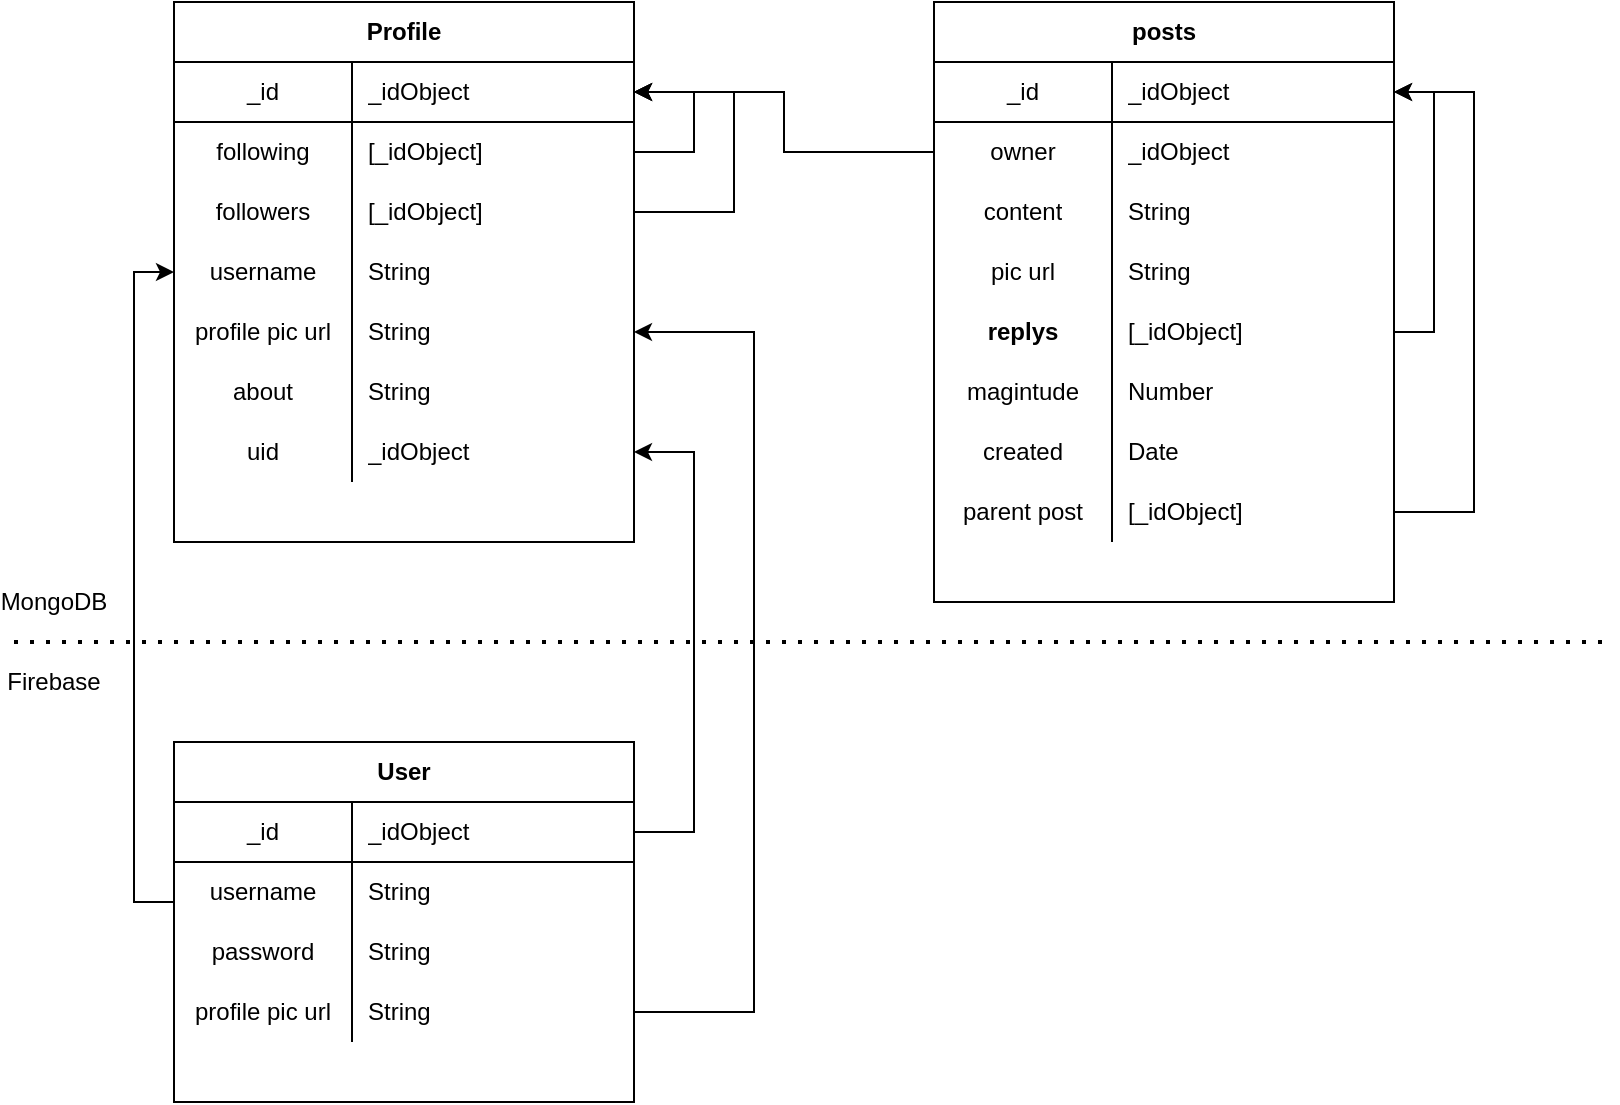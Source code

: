 <mxfile version="14.4.3" type="device" pages="4"><diagram id="WgTbw2RFxtw-htJaEty-" name="ERD"><mxGraphModel dx="1086" dy="966" grid="1" gridSize="10" guides="1" tooltips="1" connect="1" arrows="1" fold="1" page="1" pageScale="1" pageWidth="850" pageHeight="1100" math="0" shadow="0"><root><mxCell id="0"/><mxCell id="1" parent="0"/><mxCell id="rzQabX_f39-uxVWJCgJ8-1" value="Profile" style="shape=table;html=1;whiteSpace=wrap;startSize=30;container=1;collapsible=0;childLayout=tableLayout;fixedRows=1;rowLines=0;fontStyle=1;align=center;" parent="1" vertex="1"><mxGeometry x="120" y="160" width="230" height="270" as="geometry"/></mxCell><mxCell id="rzQabX_f39-uxVWJCgJ8-2" value="" style="shape=partialRectangle;html=1;whiteSpace=wrap;collapsible=0;dropTarget=0;pointerEvents=0;fillColor=none;top=0;left=0;bottom=1;right=0;points=[[0,0.5],[1,0.5]];portConstraint=eastwest;" parent="rzQabX_f39-uxVWJCgJ8-1" vertex="1"><mxGeometry y="30" width="230" height="30" as="geometry"/></mxCell><mxCell id="rzQabX_f39-uxVWJCgJ8-3" value="_id" style="shape=partialRectangle;html=1;whiteSpace=wrap;connectable=0;fillColor=none;top=0;left=0;bottom=0;right=0;overflow=hidden;" parent="rzQabX_f39-uxVWJCgJ8-2" vertex="1"><mxGeometry width="89" height="30" as="geometry"/></mxCell><mxCell id="rzQabX_f39-uxVWJCgJ8-4" value="_idObject" style="shape=partialRectangle;html=1;whiteSpace=wrap;connectable=0;fillColor=none;top=0;left=0;bottom=0;right=0;align=left;spacingLeft=6;overflow=hidden;" parent="rzQabX_f39-uxVWJCgJ8-2" vertex="1"><mxGeometry x="89" width="141" height="30" as="geometry"/></mxCell><mxCell id="rzQabX_f39-uxVWJCgJ8-5" value="" style="shape=partialRectangle;html=1;whiteSpace=wrap;collapsible=0;dropTarget=0;pointerEvents=0;fillColor=none;top=0;left=0;bottom=0;right=0;points=[[0,0.5],[1,0.5]];portConstraint=eastwest;" parent="rzQabX_f39-uxVWJCgJ8-1" vertex="1"><mxGeometry y="60" width="230" height="30" as="geometry"/></mxCell><mxCell id="rzQabX_f39-uxVWJCgJ8-6" value="following" style="shape=partialRectangle;html=1;whiteSpace=wrap;connectable=0;fillColor=none;top=0;left=0;bottom=0;right=0;overflow=hidden;" parent="rzQabX_f39-uxVWJCgJ8-5" vertex="1"><mxGeometry width="89" height="30" as="geometry"/></mxCell><mxCell id="rzQabX_f39-uxVWJCgJ8-7" value="[_idObject]" style="shape=partialRectangle;html=1;whiteSpace=wrap;connectable=0;fillColor=none;top=0;left=0;bottom=0;right=0;align=left;spacingLeft=6;overflow=hidden;" parent="rzQabX_f39-uxVWJCgJ8-5" vertex="1"><mxGeometry x="89" width="141" height="30" as="geometry"/></mxCell><mxCell id="OIiU7F-dxxLMRWFxIqPW-7" style="shape=partialRectangle;html=1;whiteSpace=wrap;collapsible=0;dropTarget=0;pointerEvents=0;fillColor=none;top=0;left=0;bottom=0;right=0;points=[[0,0.5],[1,0.5]];portConstraint=eastwest;" parent="rzQabX_f39-uxVWJCgJ8-1" vertex="1"><mxGeometry y="90" width="230" height="30" as="geometry"/></mxCell><mxCell id="OIiU7F-dxxLMRWFxIqPW-8" value="&lt;span&gt;followers&lt;/span&gt;" style="shape=partialRectangle;html=1;whiteSpace=wrap;connectable=0;fillColor=none;top=0;left=0;bottom=0;right=0;overflow=hidden;" parent="OIiU7F-dxxLMRWFxIqPW-7" vertex="1"><mxGeometry width="89" height="30" as="geometry"/></mxCell><mxCell id="OIiU7F-dxxLMRWFxIqPW-9" value="&lt;span&gt;[_idObject]&lt;/span&gt;" style="shape=partialRectangle;html=1;whiteSpace=wrap;connectable=0;fillColor=none;top=0;left=0;bottom=0;right=0;align=left;spacingLeft=6;overflow=hidden;" parent="OIiU7F-dxxLMRWFxIqPW-7" vertex="1"><mxGeometry x="89" width="141" height="30" as="geometry"/></mxCell><mxCell id="rzQabX_f39-uxVWJCgJ8-8" value="" style="shape=partialRectangle;html=1;whiteSpace=wrap;collapsible=0;dropTarget=0;pointerEvents=0;fillColor=none;top=0;left=0;bottom=0;right=0;points=[[0,0.5],[1,0.5]];portConstraint=eastwest;" parent="rzQabX_f39-uxVWJCgJ8-1" vertex="1"><mxGeometry y="120" width="230" height="30" as="geometry"/></mxCell><mxCell id="rzQabX_f39-uxVWJCgJ8-9" value="username" style="shape=partialRectangle;html=1;whiteSpace=wrap;connectable=0;fillColor=none;top=0;left=0;bottom=0;right=0;overflow=hidden;" parent="rzQabX_f39-uxVWJCgJ8-8" vertex="1"><mxGeometry width="89" height="30" as="geometry"/></mxCell><mxCell id="rzQabX_f39-uxVWJCgJ8-10" value="String" style="shape=partialRectangle;html=1;whiteSpace=wrap;connectable=0;fillColor=none;top=0;left=0;bottom=0;right=0;align=left;spacingLeft=6;overflow=hidden;" parent="rzQabX_f39-uxVWJCgJ8-8" vertex="1"><mxGeometry x="89" width="141" height="30" as="geometry"/></mxCell><mxCell id="rzQabX_f39-uxVWJCgJ8-14" style="shape=partialRectangle;html=1;whiteSpace=wrap;collapsible=0;dropTarget=0;pointerEvents=0;fillColor=none;top=0;left=0;bottom=0;right=0;points=[[0,0.5],[1,0.5]];portConstraint=eastwest;" parent="rzQabX_f39-uxVWJCgJ8-1" vertex="1"><mxGeometry y="150" width="230" height="30" as="geometry"/></mxCell><mxCell id="rzQabX_f39-uxVWJCgJ8-15" value="profile pic url" style="shape=partialRectangle;html=1;whiteSpace=wrap;connectable=0;fillColor=none;top=0;left=0;bottom=0;right=0;overflow=hidden;" parent="rzQabX_f39-uxVWJCgJ8-14" vertex="1"><mxGeometry width="89" height="30" as="geometry"/></mxCell><mxCell id="rzQabX_f39-uxVWJCgJ8-16" value="String" style="shape=partialRectangle;html=1;whiteSpace=wrap;connectable=0;fillColor=none;top=0;left=0;bottom=0;right=0;align=left;spacingLeft=6;overflow=hidden;" parent="rzQabX_f39-uxVWJCgJ8-14" vertex="1"><mxGeometry x="89" width="141" height="30" as="geometry"/></mxCell><mxCell id="rzQabX_f39-uxVWJCgJ8-17" style="shape=partialRectangle;html=1;whiteSpace=wrap;collapsible=0;dropTarget=0;pointerEvents=0;fillColor=none;top=0;left=0;bottom=0;right=0;points=[[0,0.5],[1,0.5]];portConstraint=eastwest;" parent="rzQabX_f39-uxVWJCgJ8-1" vertex="1"><mxGeometry y="180" width="230" height="30" as="geometry"/></mxCell><mxCell id="rzQabX_f39-uxVWJCgJ8-18" value="about" style="shape=partialRectangle;html=1;whiteSpace=wrap;connectable=0;fillColor=none;top=0;left=0;bottom=0;right=0;overflow=hidden;" parent="rzQabX_f39-uxVWJCgJ8-17" vertex="1"><mxGeometry width="89" height="30" as="geometry"/></mxCell><mxCell id="rzQabX_f39-uxVWJCgJ8-19" value="String" style="shape=partialRectangle;html=1;whiteSpace=wrap;connectable=0;fillColor=none;top=0;left=0;bottom=0;right=0;align=left;spacingLeft=6;overflow=hidden;" parent="rzQabX_f39-uxVWJCgJ8-17" vertex="1"><mxGeometry x="89" width="141" height="30" as="geometry"/></mxCell><mxCell id="rzQabX_f39-uxVWJCgJ8-20" style="shape=partialRectangle;html=1;whiteSpace=wrap;collapsible=0;dropTarget=0;pointerEvents=0;fillColor=none;top=0;left=0;bottom=0;right=0;points=[[0,0.5],[1,0.5]];portConstraint=eastwest;" parent="rzQabX_f39-uxVWJCgJ8-1" vertex="1"><mxGeometry y="210" width="230" height="30" as="geometry"/></mxCell><mxCell id="rzQabX_f39-uxVWJCgJ8-21" value="uid" style="shape=partialRectangle;html=1;whiteSpace=wrap;connectable=0;fillColor=none;top=0;left=0;bottom=0;right=0;overflow=hidden;" parent="rzQabX_f39-uxVWJCgJ8-20" vertex="1"><mxGeometry width="89" height="30" as="geometry"/></mxCell><mxCell id="rzQabX_f39-uxVWJCgJ8-22" value="&lt;span&gt;_idObject&lt;br&gt;&lt;/span&gt;" style="shape=partialRectangle;html=1;whiteSpace=wrap;connectable=0;fillColor=none;top=0;left=0;bottom=0;right=0;align=left;spacingLeft=6;overflow=hidden;" parent="rzQabX_f39-uxVWJCgJ8-20" vertex="1"><mxGeometry x="89" width="141" height="30" as="geometry"/></mxCell><mxCell id="rzQabX_f39-uxVWJCgJ8-52" style="edgeStyle=orthogonalEdgeStyle;rounded=0;orthogonalLoop=1;jettySize=auto;html=1;exitX=1;exitY=0.5;exitDx=0;exitDy=0;entryX=1;entryY=0.5;entryDx=0;entryDy=0;" parent="rzQabX_f39-uxVWJCgJ8-1" source="rzQabX_f39-uxVWJCgJ8-5" target="rzQabX_f39-uxVWJCgJ8-2" edge="1"><mxGeometry relative="1" as="geometry"><mxPoint x="270" y="50" as="targetPoint"/><Array as="points"><mxPoint x="260" y="75"/><mxPoint x="260" y="45"/></Array></mxGeometry></mxCell><mxCell id="OIiU7F-dxxLMRWFxIqPW-12" style="edgeStyle=orthogonalEdgeStyle;rounded=0;orthogonalLoop=1;jettySize=auto;html=1;entryX=1;entryY=0.5;entryDx=0;entryDy=0;" parent="rzQabX_f39-uxVWJCgJ8-1" source="OIiU7F-dxxLMRWFxIqPW-7" target="rzQabX_f39-uxVWJCgJ8-2" edge="1"><mxGeometry relative="1" as="geometry"><mxPoint x="290" y="50" as="targetPoint"/><Array as="points"><mxPoint x="280" y="105"/><mxPoint x="280" y="45"/></Array></mxGeometry></mxCell><mxCell id="rzQabX_f39-uxVWJCgJ8-26" value="posts" style="shape=table;html=1;whiteSpace=wrap;startSize=30;container=1;collapsible=0;childLayout=tableLayout;fixedRows=1;rowLines=0;fontStyle=1;align=center;" parent="1" vertex="1"><mxGeometry x="500" y="160" width="230" height="300" as="geometry"/></mxCell><mxCell id="rzQabX_f39-uxVWJCgJ8-27" value="" style="shape=partialRectangle;html=1;whiteSpace=wrap;collapsible=0;dropTarget=0;pointerEvents=0;fillColor=none;top=0;left=0;bottom=1;right=0;points=[[0,0.5],[1,0.5]];portConstraint=eastwest;" parent="rzQabX_f39-uxVWJCgJ8-26" vertex="1"><mxGeometry y="30" width="230" height="30" as="geometry"/></mxCell><mxCell id="rzQabX_f39-uxVWJCgJ8-28" value="_id" style="shape=partialRectangle;html=1;whiteSpace=wrap;connectable=0;fillColor=none;top=0;left=0;bottom=0;right=0;overflow=hidden;" parent="rzQabX_f39-uxVWJCgJ8-27" vertex="1"><mxGeometry width="89" height="30" as="geometry"/></mxCell><mxCell id="rzQabX_f39-uxVWJCgJ8-29" value="_idObject" style="shape=partialRectangle;html=1;whiteSpace=wrap;connectable=0;fillColor=none;top=0;left=0;bottom=0;right=0;align=left;spacingLeft=6;overflow=hidden;" parent="rzQabX_f39-uxVWJCgJ8-27" vertex="1"><mxGeometry x="89" width="141" height="30" as="geometry"/></mxCell><mxCell id="rzQabX_f39-uxVWJCgJ8-30" value="" style="shape=partialRectangle;html=1;whiteSpace=wrap;collapsible=0;dropTarget=0;pointerEvents=0;fillColor=none;top=0;left=0;bottom=0;right=0;points=[[0,0.5],[1,0.5]];portConstraint=eastwest;" parent="rzQabX_f39-uxVWJCgJ8-26" vertex="1"><mxGeometry y="60" width="230" height="30" as="geometry"/></mxCell><mxCell id="rzQabX_f39-uxVWJCgJ8-31" value="owner" style="shape=partialRectangle;html=1;whiteSpace=wrap;connectable=0;fillColor=none;top=0;left=0;bottom=0;right=0;overflow=hidden;" parent="rzQabX_f39-uxVWJCgJ8-30" vertex="1"><mxGeometry width="89" height="30" as="geometry"/></mxCell><mxCell id="rzQabX_f39-uxVWJCgJ8-32" value="_idObject" style="shape=partialRectangle;html=1;whiteSpace=wrap;connectable=0;fillColor=none;top=0;left=0;bottom=0;right=0;align=left;spacingLeft=6;overflow=hidden;" parent="rzQabX_f39-uxVWJCgJ8-30" vertex="1"><mxGeometry x="89" width="141" height="30" as="geometry"/></mxCell><mxCell id="rzQabX_f39-uxVWJCgJ8-33" value="" style="shape=partialRectangle;html=1;whiteSpace=wrap;collapsible=0;dropTarget=0;pointerEvents=0;fillColor=none;top=0;left=0;bottom=0;right=0;points=[[0,0.5],[1,0.5]];portConstraint=eastwest;" parent="rzQabX_f39-uxVWJCgJ8-26" vertex="1"><mxGeometry y="90" width="230" height="30" as="geometry"/></mxCell><mxCell id="rzQabX_f39-uxVWJCgJ8-34" value="content" style="shape=partialRectangle;html=1;whiteSpace=wrap;connectable=0;fillColor=none;top=0;left=0;bottom=0;right=0;overflow=hidden;" parent="rzQabX_f39-uxVWJCgJ8-33" vertex="1"><mxGeometry width="89" height="30" as="geometry"/></mxCell><mxCell id="rzQabX_f39-uxVWJCgJ8-35" value="String" style="shape=partialRectangle;html=1;whiteSpace=wrap;connectable=0;fillColor=none;top=0;left=0;bottom=0;right=0;align=left;spacingLeft=6;overflow=hidden;" parent="rzQabX_f39-uxVWJCgJ8-33" vertex="1"><mxGeometry x="89" width="141" height="30" as="geometry"/></mxCell><mxCell id="rzQabX_f39-uxVWJCgJ8-39" style="shape=partialRectangle;html=1;whiteSpace=wrap;collapsible=0;dropTarget=0;pointerEvents=0;fillColor=none;top=0;left=0;bottom=0;right=0;points=[[0,0.5],[1,0.5]];portConstraint=eastwest;" parent="rzQabX_f39-uxVWJCgJ8-26" vertex="1"><mxGeometry y="120" width="230" height="30" as="geometry"/></mxCell><mxCell id="rzQabX_f39-uxVWJCgJ8-40" value="pic url" style="shape=partialRectangle;html=1;whiteSpace=wrap;connectable=0;fillColor=none;top=0;left=0;bottom=0;right=0;overflow=hidden;" parent="rzQabX_f39-uxVWJCgJ8-39" vertex="1"><mxGeometry width="89" height="30" as="geometry"/></mxCell><mxCell id="rzQabX_f39-uxVWJCgJ8-41" value="String" style="shape=partialRectangle;html=1;whiteSpace=wrap;connectable=0;fillColor=none;top=0;left=0;bottom=0;right=0;align=left;spacingLeft=6;overflow=hidden;" parent="rzQabX_f39-uxVWJCgJ8-39" vertex="1"><mxGeometry x="89" width="141" height="30" as="geometry"/></mxCell><mxCell id="rzQabX_f39-uxVWJCgJ8-53" style="edgeStyle=orthogonalEdgeStyle;rounded=0;orthogonalLoop=1;jettySize=auto;html=1;exitX=1;exitY=0.5;exitDx=0;exitDy=0;" parent="rzQabX_f39-uxVWJCgJ8-26" source="rzQabX_f39-uxVWJCgJ8-42" target="rzQabX_f39-uxVWJCgJ8-27" edge="1"><mxGeometry relative="1" as="geometry"/></mxCell><mxCell id="rzQabX_f39-uxVWJCgJ8-42" style="shape=partialRectangle;html=1;whiteSpace=wrap;collapsible=0;dropTarget=0;pointerEvents=0;fillColor=none;top=0;left=0;bottom=0;right=0;points=[[0,0.5],[1,0.5]];portConstraint=eastwest;" parent="rzQabX_f39-uxVWJCgJ8-26" vertex="1"><mxGeometry y="150" width="230" height="30" as="geometry"/></mxCell><mxCell id="rzQabX_f39-uxVWJCgJ8-43" value="&lt;b&gt;replys&lt;/b&gt;" style="shape=partialRectangle;html=1;whiteSpace=wrap;connectable=0;fillColor=none;top=0;left=0;bottom=0;right=0;overflow=hidden;" parent="rzQabX_f39-uxVWJCgJ8-42" vertex="1"><mxGeometry width="89" height="30" as="geometry"/></mxCell><mxCell id="rzQabX_f39-uxVWJCgJ8-44" value="&lt;span&gt;[_idObject]&lt;/span&gt;" style="shape=partialRectangle;html=1;whiteSpace=wrap;connectable=0;fillColor=none;top=0;left=0;bottom=0;right=0;align=left;spacingLeft=6;overflow=hidden;" parent="rzQabX_f39-uxVWJCgJ8-42" vertex="1"><mxGeometry x="89" width="141" height="30" as="geometry"/></mxCell><mxCell id="rzQabX_f39-uxVWJCgJ8-45" style="shape=partialRectangle;html=1;whiteSpace=wrap;collapsible=0;dropTarget=0;pointerEvents=0;fillColor=none;top=0;left=0;bottom=0;right=0;points=[[0,0.5],[1,0.5]];portConstraint=eastwest;" parent="rzQabX_f39-uxVWJCgJ8-26" vertex="1"><mxGeometry y="180" width="230" height="30" as="geometry"/></mxCell><mxCell id="rzQabX_f39-uxVWJCgJ8-46" value="magintude" style="shape=partialRectangle;html=1;whiteSpace=wrap;connectable=0;fillColor=none;top=0;left=0;bottom=0;right=0;overflow=hidden;" parent="rzQabX_f39-uxVWJCgJ8-45" vertex="1"><mxGeometry width="89" height="30" as="geometry"/></mxCell><mxCell id="rzQabX_f39-uxVWJCgJ8-47" value="Number" style="shape=partialRectangle;html=1;whiteSpace=wrap;connectable=0;fillColor=none;top=0;left=0;bottom=0;right=0;align=left;spacingLeft=6;overflow=hidden;" parent="rzQabX_f39-uxVWJCgJ8-45" vertex="1"><mxGeometry x="89" width="141" height="30" as="geometry"/></mxCell><mxCell id="rzQabX_f39-uxVWJCgJ8-48" style="shape=partialRectangle;html=1;whiteSpace=wrap;collapsible=0;dropTarget=0;pointerEvents=0;fillColor=none;top=0;left=0;bottom=0;right=0;points=[[0,0.5],[1,0.5]];portConstraint=eastwest;" parent="rzQabX_f39-uxVWJCgJ8-26" vertex="1"><mxGeometry y="210" width="230" height="30" as="geometry"/></mxCell><mxCell id="rzQabX_f39-uxVWJCgJ8-49" value="created" style="shape=partialRectangle;html=1;whiteSpace=wrap;connectable=0;fillColor=none;top=0;left=0;bottom=0;right=0;overflow=hidden;" parent="rzQabX_f39-uxVWJCgJ8-48" vertex="1"><mxGeometry width="89" height="30" as="geometry"/></mxCell><mxCell id="rzQabX_f39-uxVWJCgJ8-50" value="Date" style="shape=partialRectangle;html=1;whiteSpace=wrap;connectable=0;fillColor=none;top=0;left=0;bottom=0;right=0;align=left;spacingLeft=6;overflow=hidden;" parent="rzQabX_f39-uxVWJCgJ8-48" vertex="1"><mxGeometry x="89" width="141" height="30" as="geometry"/></mxCell><mxCell id="hdB3D0P5AcHSYMO7fd9H-4" style="edgeStyle=orthogonalEdgeStyle;rounded=0;orthogonalLoop=1;jettySize=auto;html=1;exitX=1;exitY=0.5;exitDx=0;exitDy=0;entryX=1;entryY=0.5;entryDx=0;entryDy=0;" edge="1" parent="rzQabX_f39-uxVWJCgJ8-26" source="hdB3D0P5AcHSYMO7fd9H-1" target="rzQabX_f39-uxVWJCgJ8-27"><mxGeometry relative="1" as="geometry"><Array as="points"><mxPoint x="270" y="255"/><mxPoint x="270" y="45"/></Array></mxGeometry></mxCell><mxCell id="hdB3D0P5AcHSYMO7fd9H-1" style="shape=partialRectangle;html=1;whiteSpace=wrap;collapsible=0;dropTarget=0;pointerEvents=0;fillColor=none;top=0;left=0;bottom=0;right=0;points=[[0,0.5],[1,0.5]];portConstraint=eastwest;" vertex="1" parent="rzQabX_f39-uxVWJCgJ8-26"><mxGeometry y="240" width="230" height="30" as="geometry"/></mxCell><mxCell id="hdB3D0P5AcHSYMO7fd9H-2" value="parent post" style="shape=partialRectangle;html=1;whiteSpace=wrap;connectable=0;fillColor=none;top=0;left=0;bottom=0;right=0;overflow=hidden;" vertex="1" parent="hdB3D0P5AcHSYMO7fd9H-1"><mxGeometry width="89" height="30" as="geometry"/></mxCell><mxCell id="hdB3D0P5AcHSYMO7fd9H-3" value="&lt;span&gt;[_idObject]&lt;/span&gt;" style="shape=partialRectangle;html=1;whiteSpace=wrap;connectable=0;fillColor=none;top=0;left=0;bottom=0;right=0;align=left;spacingLeft=6;overflow=hidden;" vertex="1" parent="hdB3D0P5AcHSYMO7fd9H-1"><mxGeometry x="89" width="141" height="30" as="geometry"/></mxCell><mxCell id="rzQabX_f39-uxVWJCgJ8-51" style="edgeStyle=orthogonalEdgeStyle;rounded=0;orthogonalLoop=1;jettySize=auto;html=1;entryX=1;entryY=0.5;entryDx=0;entryDy=0;" parent="1" source="rzQabX_f39-uxVWJCgJ8-30" target="rzQabX_f39-uxVWJCgJ8-2" edge="1"><mxGeometry relative="1" as="geometry"/></mxCell><mxCell id="5EfX_1XV_jFLFqp5VTGf-27" style="edgeStyle=orthogonalEdgeStyle;rounded=0;orthogonalLoop=1;jettySize=auto;html=1;entryX=1;entryY=0.5;entryDx=0;entryDy=0;" parent="1" source="5EfX_1XV_jFLFqp5VTGf-1" target="rzQabX_f39-uxVWJCgJ8-14" edge="1"><mxGeometry relative="1" as="geometry"><Array as="points"><mxPoint x="410" y="665"/><mxPoint x="410" y="325"/></Array></mxGeometry></mxCell><mxCell id="5EfX_1XV_jFLFqp5VTGf-1" value="User" style="shape=table;html=1;whiteSpace=wrap;startSize=30;container=1;collapsible=0;childLayout=tableLayout;fixedRows=1;rowLines=0;fontStyle=1;align=center;" parent="1" vertex="1"><mxGeometry x="120" y="530" width="230" height="180" as="geometry"/></mxCell><mxCell id="5EfX_1XV_jFLFqp5VTGf-2" value="" style="shape=partialRectangle;html=1;whiteSpace=wrap;collapsible=0;dropTarget=0;pointerEvents=0;fillColor=none;top=0;left=0;bottom=1;right=0;points=[[0,0.5],[1,0.5]];portConstraint=eastwest;" parent="5EfX_1XV_jFLFqp5VTGf-1" vertex="1"><mxGeometry y="30" width="230" height="30" as="geometry"/></mxCell><mxCell id="5EfX_1XV_jFLFqp5VTGf-3" value="_id" style="shape=partialRectangle;html=1;whiteSpace=wrap;connectable=0;fillColor=none;top=0;left=0;bottom=0;right=0;overflow=hidden;" parent="5EfX_1XV_jFLFqp5VTGf-2" vertex="1"><mxGeometry width="89" height="30" as="geometry"/></mxCell><mxCell id="5EfX_1XV_jFLFqp5VTGf-4" value="_idObject" style="shape=partialRectangle;html=1;whiteSpace=wrap;connectable=0;fillColor=none;top=0;left=0;bottom=0;right=0;align=left;spacingLeft=6;overflow=hidden;" parent="5EfX_1XV_jFLFqp5VTGf-2" vertex="1"><mxGeometry x="89" width="141" height="30" as="geometry"/></mxCell><mxCell id="5EfX_1XV_jFLFqp5VTGf-8" value="" style="shape=partialRectangle;html=1;whiteSpace=wrap;collapsible=0;dropTarget=0;pointerEvents=0;fillColor=none;top=0;left=0;bottom=0;right=0;points=[[0,0.5],[1,0.5]];portConstraint=eastwest;" parent="5EfX_1XV_jFLFqp5VTGf-1" vertex="1"><mxGeometry y="60" width="230" height="30" as="geometry"/></mxCell><mxCell id="5EfX_1XV_jFLFqp5VTGf-9" value="username" style="shape=partialRectangle;html=1;whiteSpace=wrap;connectable=0;fillColor=none;top=0;left=0;bottom=0;right=0;overflow=hidden;" parent="5EfX_1XV_jFLFqp5VTGf-8" vertex="1"><mxGeometry width="89" height="30" as="geometry"/></mxCell><mxCell id="5EfX_1XV_jFLFqp5VTGf-10" value="String" style="shape=partialRectangle;html=1;whiteSpace=wrap;connectable=0;fillColor=none;top=0;left=0;bottom=0;right=0;align=left;spacingLeft=6;overflow=hidden;" parent="5EfX_1XV_jFLFqp5VTGf-8" vertex="1"><mxGeometry x="89" width="141" height="30" as="geometry"/></mxCell><mxCell id="5EfX_1XV_jFLFqp5VTGf-11" style="shape=partialRectangle;html=1;whiteSpace=wrap;collapsible=0;dropTarget=0;pointerEvents=0;fillColor=none;top=0;left=0;bottom=0;right=0;points=[[0,0.5],[1,0.5]];portConstraint=eastwest;" parent="5EfX_1XV_jFLFqp5VTGf-1" vertex="1"><mxGeometry y="90" width="230" height="30" as="geometry"/></mxCell><mxCell id="5EfX_1XV_jFLFqp5VTGf-12" value="password" style="shape=partialRectangle;html=1;whiteSpace=wrap;connectable=0;fillColor=none;top=0;left=0;bottom=0;right=0;overflow=hidden;" parent="5EfX_1XV_jFLFqp5VTGf-11" vertex="1"><mxGeometry width="89" height="30" as="geometry"/></mxCell><mxCell id="5EfX_1XV_jFLFqp5VTGf-13" value="String" style="shape=partialRectangle;html=1;whiteSpace=wrap;connectable=0;fillColor=none;top=0;left=0;bottom=0;right=0;align=left;spacingLeft=6;overflow=hidden;" parent="5EfX_1XV_jFLFqp5VTGf-11" vertex="1"><mxGeometry x="89" width="141" height="30" as="geometry"/></mxCell><mxCell id="5EfX_1XV_jFLFqp5VTGf-14" style="shape=partialRectangle;html=1;whiteSpace=wrap;collapsible=0;dropTarget=0;pointerEvents=0;fillColor=none;top=0;left=0;bottom=0;right=0;points=[[0,0.5],[1,0.5]];portConstraint=eastwest;" parent="5EfX_1XV_jFLFqp5VTGf-1" vertex="1"><mxGeometry y="120" width="230" height="30" as="geometry"/></mxCell><mxCell id="5EfX_1XV_jFLFqp5VTGf-15" value="profile pic url" style="shape=partialRectangle;html=1;whiteSpace=wrap;connectable=0;fillColor=none;top=0;left=0;bottom=0;right=0;overflow=hidden;" parent="5EfX_1XV_jFLFqp5VTGf-14" vertex="1"><mxGeometry width="89" height="30" as="geometry"/></mxCell><mxCell id="5EfX_1XV_jFLFqp5VTGf-16" value="String" style="shape=partialRectangle;html=1;whiteSpace=wrap;connectable=0;fillColor=none;top=0;left=0;bottom=0;right=0;align=left;spacingLeft=6;overflow=hidden;" parent="5EfX_1XV_jFLFqp5VTGf-14" vertex="1"><mxGeometry x="89" width="141" height="30" as="geometry"/></mxCell><mxCell id="5EfX_1XV_jFLFqp5VTGf-28" style="edgeStyle=orthogonalEdgeStyle;rounded=0;orthogonalLoop=1;jettySize=auto;html=1;entryX=1;entryY=0.5;entryDx=0;entryDy=0;" parent="1" source="5EfX_1XV_jFLFqp5VTGf-2" target="rzQabX_f39-uxVWJCgJ8-20" edge="1"><mxGeometry relative="1" as="geometry"><Array as="points"><mxPoint x="380" y="575"/><mxPoint x="380" y="385"/></Array></mxGeometry></mxCell><mxCell id="5EfX_1XV_jFLFqp5VTGf-29" style="edgeStyle=orthogonalEdgeStyle;rounded=0;orthogonalLoop=1;jettySize=auto;html=1;entryX=0;entryY=0.5;entryDx=0;entryDy=0;" parent="1" target="rzQabX_f39-uxVWJCgJ8-8" edge="1"><mxGeometry relative="1" as="geometry"><mxPoint x="120" y="610" as="sourcePoint"/><Array as="points"><mxPoint x="100" y="610"/><mxPoint x="100" y="295"/></Array></mxGeometry></mxCell><mxCell id="5EfX_1XV_jFLFqp5VTGf-31" value="" style="endArrow=none;dashed=1;html=1;dashPattern=1 3;strokeWidth=2;" parent="1" edge="1"><mxGeometry width="50" height="50" relative="1" as="geometry"><mxPoint x="40" y="480" as="sourcePoint"/><mxPoint x="840" y="480" as="targetPoint"/></mxGeometry></mxCell><mxCell id="5EfX_1XV_jFLFqp5VTGf-32" value="MongoDB" style="text;html=1;strokeColor=none;fillColor=none;align=center;verticalAlign=middle;whiteSpace=wrap;rounded=0;" parent="1" vertex="1"><mxGeometry x="40" y="450" width="40" height="20" as="geometry"/></mxCell><mxCell id="5EfX_1XV_jFLFqp5VTGf-33" value="Firebase" style="text;html=1;strokeColor=none;fillColor=none;align=center;verticalAlign=middle;whiteSpace=wrap;rounded=0;" parent="1" vertex="1"><mxGeometry x="40" y="490" width="40" height="20" as="geometry"/></mxCell></root></mxGraphModel></diagram><diagram id="gZFiICzabFOCyJ3YJFWu" name="Wireframe"><mxGraphModel dx="1086" dy="966" grid="1" gridSize="10" guides="1" tooltips="1" connect="1" arrows="1" fold="1" page="1" pageScale="1" pageWidth="850" pageHeight="1100" math="0" shadow="0"><root><mxCell id="pbGlWKhj_PCLJJAy0kOe-0"/><mxCell id="pbGlWKhj_PCLJJAy0kOe-1" parent="pbGlWKhj_PCLJJAy0kOe-0"/><mxCell id="fgpPtm4yzKUBjOOxffj8-0" value="" style="rounded=0;whiteSpace=wrap;html=1;" parent="pbGlWKhj_PCLJJAy0kOe-1" vertex="1"><mxGeometry x="170" y="60" width="490" height="760" as="geometry"/></mxCell><mxCell id="fgpPtm4yzKUBjOOxffj8-1" value="Sign In" style="rounded=0;whiteSpace=wrap;html=1;" parent="pbGlWKhj_PCLJJAy0kOe-1" vertex="1"><mxGeometry x="520" y="60" width="70" height="40" as="geometry"/></mxCell><mxCell id="fgpPtm4yzKUBjOOxffj8-2" value="Sign Up" style="rounded=0;whiteSpace=wrap;html=1;" parent="pbGlWKhj_PCLJJAy0kOe-1" vertex="1"><mxGeometry x="590" y="60" width="70" height="40" as="geometry"/></mxCell><mxCell id="fgpPtm4yzKUBjOOxffj8-3" value="Logo" style="rounded=0;whiteSpace=wrap;html=1;" parent="pbGlWKhj_PCLJJAy0kOe-1" vertex="1"><mxGeometry x="170" y="60" width="50" height="50" as="geometry"/></mxCell><mxCell id="fgpPtm4yzKUBjOOxffj8-4" value="Seismo" style="text;html=1;strokeColor=none;fillColor=none;align=center;verticalAlign=middle;whiteSpace=wrap;rounded=0;fontSize=22;" parent="pbGlWKhj_PCLJJAy0kOe-1" vertex="1"><mxGeometry x="250" y="75" width="40" height="20" as="geometry"/></mxCell><mxCell id="fgpPtm4yzKUBjOOxffj8-32" value="Top 10 post" style="whiteSpace=wrap;html=1;aspect=fixed;fontSize=22;" parent="pbGlWKhj_PCLJJAy0kOe-1" vertex="1"><mxGeometry x="260" y="180" width="300" height="300" as="geometry"/></mxCell><mxCell id="fgpPtm4yzKUBjOOxffj8-33" value="" style="rounded=0;whiteSpace=wrap;html=1;" parent="pbGlWKhj_PCLJJAy0kOe-1" vertex="1"><mxGeometry x="760" y="60" width="490" height="760" as="geometry"/></mxCell><mxCell id="fgpPtm4yzKUBjOOxffj8-34" value="My Profile" style="rounded=0;whiteSpace=wrap;html=1;" parent="pbGlWKhj_PCLJJAy0kOe-1" vertex="1"><mxGeometry x="1110" y="60" width="70" height="40" as="geometry"/></mxCell><mxCell id="fgpPtm4yzKUBjOOxffj8-35" value="Logout" style="rounded=0;whiteSpace=wrap;html=1;" parent="pbGlWKhj_PCLJJAy0kOe-1" vertex="1"><mxGeometry x="1180" y="60" width="70" height="40" as="geometry"/></mxCell><mxCell id="fgpPtm4yzKUBjOOxffj8-36" value="Logo" style="rounded=0;whiteSpace=wrap;html=1;" parent="pbGlWKhj_PCLJJAy0kOe-1" vertex="1"><mxGeometry x="760" y="60" width="50" height="50" as="geometry"/></mxCell><mxCell id="fgpPtm4yzKUBjOOxffj8-37" value="Seismo" style="text;html=1;strokeColor=none;fillColor=none;align=center;verticalAlign=middle;whiteSpace=wrap;rounded=0;fontSize=22;" parent="pbGlWKhj_PCLJJAy0kOe-1" vertex="1"><mxGeometry x="840" y="75" width="40" height="20" as="geometry"/></mxCell><mxCell id="fgpPtm4yzKUBjOOxffj8-38" value="Top 10 post" style="whiteSpace=wrap;html=1;aspect=fixed;fontSize=22;" parent="pbGlWKhj_PCLJJAy0kOe-1" vertex="1"><mxGeometry x="850" y="450" width="300" height="300" as="geometry"/></mxCell><mxCell id="fgpPtm4yzKUBjOOxffj8-39" value="Follower's last&amp;nbsp;&lt;br&gt;&amp;nbsp;10 post" style="whiteSpace=wrap;html=1;aspect=fixed;fontSize=22;" parent="pbGlWKhj_PCLJJAy0kOe-1" vertex="1"><mxGeometry x="850" y="130" width="300" height="300" as="geometry"/></mxCell><mxCell id="fgpPtm4yzKUBjOOxffj8-41" value="" style="rounded=0;whiteSpace=wrap;html=1;" parent="pbGlWKhj_PCLJJAy0kOe-1" vertex="1"><mxGeometry x="1320" y="60" width="490" height="760" as="geometry"/></mxCell><mxCell id="fgpPtm4yzKUBjOOxffj8-42" value="My Profile" style="rounded=0;whiteSpace=wrap;html=1;" parent="pbGlWKhj_PCLJJAy0kOe-1" vertex="1"><mxGeometry x="1670" y="60" width="70" height="40" as="geometry"/></mxCell><mxCell id="fgpPtm4yzKUBjOOxffj8-43" value="Logout" style="rounded=0;whiteSpace=wrap;html=1;" parent="pbGlWKhj_PCLJJAy0kOe-1" vertex="1"><mxGeometry x="1740" y="60" width="70" height="40" as="geometry"/></mxCell><mxCell id="fgpPtm4yzKUBjOOxffj8-44" value="Logo" style="rounded=0;whiteSpace=wrap;html=1;" parent="pbGlWKhj_PCLJJAy0kOe-1" vertex="1"><mxGeometry x="1320" y="60" width="50" height="50" as="geometry"/></mxCell><mxCell id="fgpPtm4yzKUBjOOxffj8-45" value="Seismo" style="text;html=1;strokeColor=none;fillColor=none;align=center;verticalAlign=middle;whiteSpace=wrap;rounded=0;fontSize=22;" parent="pbGlWKhj_PCLJJAy0kOe-1" vertex="1"><mxGeometry x="1400" y="75" width="40" height="20" as="geometry"/></mxCell><mxCell id="fgpPtm4yzKUBjOOxffj8-47" value="Follower's last&amp;nbsp;&lt;br&gt;&amp;nbsp;10 post" style="whiteSpace=wrap;html=1;aspect=fixed;fontSize=22;" parent="pbGlWKhj_PCLJJAy0kOe-1" vertex="1"><mxGeometry x="1415" y="450" width="300" height="300" as="geometry"/></mxCell><mxCell id="fgpPtm4yzKUBjOOxffj8-48" value="My last 10 post" style="whiteSpace=wrap;html=1;aspect=fixed;fontSize=22;" parent="pbGlWKhj_PCLJJAy0kOe-1" vertex="1"><mxGeometry x="1415" y="130" width="300" height="300" as="geometry"/></mxCell><mxCell id="xW_-LYcdHIb3K_CKWbbq-0" value="Setting" style="rounded=0;whiteSpace=wrap;html=1;" parent="pbGlWKhj_PCLJJAy0kOe-1" vertex="1"><mxGeometry x="1600" y="60" width="70" height="40" as="geometry"/></mxCell><mxCell id="xW_-LYcdHIb3K_CKWbbq-1" value="" style="rounded=1;whiteSpace=wrap;html=1;fontSize=22;" parent="pbGlWKhj_PCLJJAy0kOe-1" vertex="1"><mxGeometry x="170" y="840" width="490" height="100" as="geometry"/></mxCell><mxCell id="xW_-LYcdHIb3K_CKWbbq-2" value="Pic" style="ellipse;whiteSpace=wrap;html=1;aspect=fixed;fontSize=22;" parent="pbGlWKhj_PCLJJAy0kOe-1" vertex="1"><mxGeometry x="180" y="850" width="60" height="60" as="geometry"/></mxCell><mxCell id="xW_-LYcdHIb3K_CKWbbq-3" value="Text content" style="rounded=1;whiteSpace=wrap;html=1;fontSize=22;" parent="pbGlWKhj_PCLJJAy0kOe-1" vertex="1"><mxGeometry x="250" y="850" width="390" height="60" as="geometry"/></mxCell><mxCell id="xW_-LYcdHIb3K_CKWbbq-4" value="" style="rounded=1;whiteSpace=wrap;html=1;fontSize=22;" parent="pbGlWKhj_PCLJJAy0kOe-1" vertex="1"><mxGeometry x="170" y="950" width="490" height="100" as="geometry"/></mxCell><mxCell id="xW_-LYcdHIb3K_CKWbbq-5" value="Pic" style="ellipse;whiteSpace=wrap;html=1;aspect=fixed;fontSize=22;" parent="pbGlWKhj_PCLJJAy0kOe-1" vertex="1"><mxGeometry x="180" y="960" width="60" height="60" as="geometry"/></mxCell><mxCell id="xW_-LYcdHIb3K_CKWbbq-6" value="Text content" style="rounded=1;whiteSpace=wrap;html=1;fontSize=22;" parent="pbGlWKhj_PCLJJAy0kOe-1" vertex="1"><mxGeometry x="250" y="960" width="390" height="60" as="geometry"/></mxCell><mxCell id="xW_-LYcdHIb3K_CKWbbq-7" value="Edit" style="text;html=1;strokeColor=none;fillColor=none;align=center;verticalAlign=middle;whiteSpace=wrap;rounded=0;fontSize=22;" parent="pbGlWKhj_PCLJJAy0kOe-1" vertex="1"><mxGeometry x="520" y="1030" width="40" height="20" as="geometry"/></mxCell><mxCell id="xW_-LYcdHIb3K_CKWbbq-8" value="Delete" style="text;html=1;strokeColor=none;fillColor=none;align=center;verticalAlign=middle;whiteSpace=wrap;rounded=0;fontSize=22;" parent="pbGlWKhj_PCLJJAy0kOe-1" vertex="1"><mxGeometry x="590" y="1030" width="40" height="20" as="geometry"/></mxCell><mxCell id="xW_-LYcdHIb3K_CKWbbq-10" value="Reply" style="text;html=1;strokeColor=none;fillColor=none;align=center;verticalAlign=middle;whiteSpace=wrap;rounded=0;fontSize=22;" parent="pbGlWKhj_PCLJJAy0kOe-1" vertex="1"><mxGeometry x="590" y="920" width="40" height="20" as="geometry"/></mxCell><mxCell id="xW_-LYcdHIb3K_CKWbbq-11" value="Setting" style="rounded=0;whiteSpace=wrap;html=1;" parent="pbGlWKhj_PCLJJAy0kOe-1" vertex="1"><mxGeometry x="1040" y="60" width="70" height="40" as="geometry"/></mxCell><mxCell id="gmQBS3_jwl4NWAHMbByH-0" value="" style="rounded=0;whiteSpace=wrap;html=1;fontSize=22;" parent="pbGlWKhj_PCLJJAy0kOe-1" vertex="1"><mxGeometry x="800" y="850" width="380" height="460" as="geometry"/></mxCell><mxCell id="gmQBS3_jwl4NWAHMbByH-2" value="" style="rounded=1;whiteSpace=wrap;html=1;fontSize=22;" parent="pbGlWKhj_PCLJJAy0kOe-1" vertex="1"><mxGeometry x="895" y="900" width="210" height="40" as="geometry"/></mxCell><mxCell id="gmQBS3_jwl4NWAHMbByH-3" value="" style="rounded=1;whiteSpace=wrap;html=1;fontSize=22;" parent="pbGlWKhj_PCLJJAy0kOe-1" vertex="1"><mxGeometry x="895" y="990" width="210" height="40" as="geometry"/></mxCell><mxCell id="gmQBS3_jwl4NWAHMbByH-4" value="Submit" style="rounded=1;whiteSpace=wrap;html=1;fontSize=22;" parent="pbGlWKhj_PCLJJAy0kOe-1" vertex="1"><mxGeometry x="950" y="1260" width="210" height="40" as="geometry"/></mxCell><mxCell id="gmQBS3_jwl4NWAHMbByH-5" value="User" style="text;html=1;strokeColor=none;fillColor=none;align=center;verticalAlign=middle;whiteSpace=wrap;rounded=0;fontSize=22;" parent="pbGlWKhj_PCLJJAy0kOe-1" vertex="1"><mxGeometry x="830" y="910" width="40" height="20" as="geometry"/></mxCell><mxCell id="gmQBS3_jwl4NWAHMbByH-6" value="Pass" style="text;html=1;strokeColor=none;fillColor=none;align=center;verticalAlign=middle;whiteSpace=wrap;rounded=0;fontSize=22;" parent="pbGlWKhj_PCLJJAy0kOe-1" vertex="1"><mxGeometry x="830" y="1000" width="40" height="20" as="geometry"/></mxCell><mxCell id="gmQBS3_jwl4NWAHMbByH-7" value="confirm" style="text;html=1;strokeColor=none;fillColor=none;align=center;verticalAlign=middle;whiteSpace=wrap;rounded=0;fontSize=22;" parent="pbGlWKhj_PCLJJAy0kOe-1" vertex="1"><mxGeometry x="830" y="1080" width="40" height="20" as="geometry"/></mxCell><mxCell id="gmQBS3_jwl4NWAHMbByH-8" value="" style="rounded=1;whiteSpace=wrap;html=1;fontSize=22;" parent="pbGlWKhj_PCLJJAy0kOe-1" vertex="1"><mxGeometry x="905" y="1080" width="210" height="40" as="geometry"/></mxCell><mxCell id="gmQBS3_jwl4NWAHMbByH-9" value="" style="rounded=0;whiteSpace=wrap;html=1;fontSize=22;" parent="pbGlWKhj_PCLJJAy0kOe-1" vertex="1"><mxGeometry x="800" y="1350" width="380" height="460" as="geometry"/></mxCell><mxCell id="gmQBS3_jwl4NWAHMbByH-10" value="" style="rounded=1;whiteSpace=wrap;html=1;fontSize=22;" parent="pbGlWKhj_PCLJJAy0kOe-1" vertex="1"><mxGeometry x="895" y="1400" width="210" height="40" as="geometry"/></mxCell><mxCell id="gmQBS3_jwl4NWAHMbByH-11" value="" style="rounded=1;whiteSpace=wrap;html=1;fontSize=22;" parent="pbGlWKhj_PCLJJAy0kOe-1" vertex="1"><mxGeometry x="895" y="1490" width="210" height="40" as="geometry"/></mxCell><mxCell id="gmQBS3_jwl4NWAHMbByH-12" value="Login" style="rounded=1;whiteSpace=wrap;html=1;fontSize=22;" parent="pbGlWKhj_PCLJJAy0kOe-1" vertex="1"><mxGeometry x="950" y="1760" width="210" height="40" as="geometry"/></mxCell><mxCell id="gmQBS3_jwl4NWAHMbByH-13" value="User" style="text;html=1;strokeColor=none;fillColor=none;align=center;verticalAlign=middle;whiteSpace=wrap;rounded=0;fontSize=22;" parent="pbGlWKhj_PCLJJAy0kOe-1" vertex="1"><mxGeometry x="830" y="1410" width="40" height="20" as="geometry"/></mxCell><mxCell id="gmQBS3_jwl4NWAHMbByH-14" value="Pass" style="text;html=1;strokeColor=none;fillColor=none;align=center;verticalAlign=middle;whiteSpace=wrap;rounded=0;fontSize=22;" parent="pbGlWKhj_PCLJJAy0kOe-1" vertex="1"><mxGeometry x="830" y="1500" width="40" height="20" as="geometry"/></mxCell></root></mxGraphModel></diagram><diagram id="P7cK1iXobG5woIecWTiE" name="Process"><mxGraphModel dx="1086" dy="966" grid="1" gridSize="10" guides="1" tooltips="1" connect="1" arrows="1" fold="1" page="1" pageScale="1" pageWidth="850" pageHeight="1100" math="0" shadow="0"><root><mxCell id="U1qoYTy0673jyCuHLi8l-0"/><mxCell id="U1qoYTy0673jyCuHLi8l-1" parent="U1qoYTy0673jyCuHLi8l-0"/><mxCell id="fxNARhFos9hMNA192cl9-0" value="MVP" style="rounded=1;whiteSpace=wrap;html=1;fillColor=#d5e8d4;strokeColor=#82b366;" parent="U1qoYTy0673jyCuHLi8l-1" vertex="1"><mxGeometry x="360" y="40" width="120" height="60" as="geometry"/></mxCell><mxCell id="fxNARhFos9hMNA192cl9-9" style="edgeStyle=orthogonalEdgeStyle;rounded=0;orthogonalLoop=1;jettySize=auto;html=1;entryX=0.25;entryY=1;entryDx=0;entryDy=0;fontSize=22;fillColor=#d5e8d4;strokeColor=#82b366;" parent="U1qoYTy0673jyCuHLi8l-1" source="fxNARhFos9hMNA192cl9-1" target="fxNARhFos9hMNA192cl9-0" edge="1"><mxGeometry relative="1" as="geometry"/></mxCell><mxCell id="fxNARhFos9hMNA192cl9-1" value="Backend" style="rounded=1;whiteSpace=wrap;html=1;fillColor=#d5e8d4;strokeColor=#82b366;" parent="U1qoYTy0673jyCuHLi8l-1" vertex="1"><mxGeometry x="280" y="140" width="120" height="60" as="geometry"/></mxCell><mxCell id="fxNARhFos9hMNA192cl9-10" style="edgeStyle=orthogonalEdgeStyle;rounded=0;orthogonalLoop=1;jettySize=auto;html=1;exitX=0.5;exitY=0;exitDx=0;exitDy=0;entryX=0.699;entryY=0.997;entryDx=0;entryDy=0;entryPerimeter=0;fontSize=22;fillColor=#d5e8d4;strokeColor=#82b366;" parent="U1qoYTy0673jyCuHLi8l-1" source="fxNARhFos9hMNA192cl9-2" target="fxNARhFos9hMNA192cl9-0" edge="1"><mxGeometry relative="1" as="geometry"/></mxCell><mxCell id="fxNARhFos9hMNA192cl9-2" value="Frontend" style="rounded=1;whiteSpace=wrap;html=1;fillColor=#d5e8d4;strokeColor=#82b366;" parent="U1qoYTy0673jyCuHLi8l-1" vertex="1"><mxGeometry x="1155" y="150" width="120" height="60" as="geometry"/></mxCell><mxCell id="fxNARhFos9hMNA192cl9-8" style="edgeStyle=orthogonalEdgeStyle;rounded=0;orthogonalLoop=1;jettySize=auto;html=1;exitX=1;exitY=0.5;exitDx=0;exitDy=0;fontSize=22;fillColor=#d5e8d4;strokeColor=#82b366;" parent="U1qoYTy0673jyCuHLi8l-1" source="fxNARhFos9hMNA192cl9-3" target="fxNARhFos9hMNA192cl9-0" edge="1"><mxGeometry relative="1" as="geometry"/></mxCell><mxCell id="fxNARhFos9hMNA192cl9-3" value="DevOp" style="rounded=1;whiteSpace=wrap;html=1;fillColor=#d5e8d4;strokeColor=#82b366;" parent="U1qoYTy0673jyCuHLi8l-1" vertex="1"><mxGeometry x="190" y="40" width="120" height="60" as="geometry"/></mxCell><mxCell id="fxNARhFos9hMNA192cl9-7" style="edgeStyle=orthogonalEdgeStyle;rounded=0;orthogonalLoop=1;jettySize=auto;html=1;entryX=0;entryY=0.5;entryDx=0;entryDy=0;fontSize=22;fillColor=#d5e8d4;strokeColor=#82b366;" parent="U1qoYTy0673jyCuHLi8l-1" source="fxNARhFos9hMNA192cl9-4" target="fxNARhFos9hMNA192cl9-3" edge="1"><mxGeometry relative="1" as="geometry"/></mxCell><mxCell id="fxNARhFos9hMNA192cl9-4" value="Heroku" style="rounded=1;whiteSpace=wrap;html=1;fillColor=#d5e8d4;strokeColor=#82b366;" parent="U1qoYTy0673jyCuHLi8l-1" vertex="1"><mxGeometry x="20" y="40" width="120" height="60" as="geometry"/></mxCell><mxCell id="fxNARhFos9hMNA192cl9-6" style="edgeStyle=orthogonalEdgeStyle;rounded=0;orthogonalLoop=1;jettySize=auto;html=1;fontSize=22;fillColor=#d5e8d4;strokeColor=#82b366;" parent="U1qoYTy0673jyCuHLi8l-1" source="fxNARhFos9hMNA192cl9-5" target="fxNARhFos9hMNA192cl9-4" edge="1"><mxGeometry relative="1" as="geometry"/></mxCell><mxCell id="fxNARhFos9hMNA192cl9-5" value="Git Repo" style="rounded=1;whiteSpace=wrap;html=1;fillColor=#d5e8d4;strokeColor=#82b366;" parent="U1qoYTy0673jyCuHLi8l-1" vertex="1"><mxGeometry x="20" y="130" width="120" height="60" as="geometry"/></mxCell><mxCell id="fxNARhFos9hMNA192cl9-56" style="edgeStyle=orthogonalEdgeStyle;rounded=0;orthogonalLoop=1;jettySize=auto;html=1;exitX=0.5;exitY=0;exitDx=0;exitDy=0;entryX=0.375;entryY=1;entryDx=0;entryDy=0;entryPerimeter=0;fontSize=22;fillColor=#d5e8d4;strokeColor=#82b366;" parent="U1qoYTy0673jyCuHLi8l-1" source="fxNARhFos9hMNA192cl9-11" target="fxNARhFos9hMNA192cl9-1" edge="1"><mxGeometry relative="1" as="geometry"/></mxCell><mxCell id="fxNARhFos9hMNA192cl9-11" value="API" style="rounded=1;whiteSpace=wrap;html=1;fillColor=#d5e8d4;strokeColor=#82b366;" parent="U1qoYTy0673jyCuHLi8l-1" vertex="1"><mxGeometry x="265.0" y="230" width="120" height="60" as="geometry"/></mxCell><mxCell id="fxNARhFos9hMNA192cl9-12" style="edgeStyle=orthogonalEdgeStyle;rounded=0;orthogonalLoop=1;jettySize=auto;html=1;exitX=0.5;exitY=0;exitDx=0;exitDy=0;entryX=1;entryY=0.5;entryDx=0;entryDy=0;fillColor=#d5e8d4;strokeColor=#82b366;" parent="U1qoYTy0673jyCuHLi8l-1" source="fxNARhFos9hMNA192cl9-13" target="fxNARhFos9hMNA192cl9-14" edge="1"><mxGeometry relative="1" as="geometry"/></mxCell><mxCell id="fxNARhFos9hMNA192cl9-13" value="Controllers" style="rounded=1;whiteSpace=wrap;html=1;fillColor=#d5e8d4;strokeColor=#82b366;" parent="U1qoYTy0673jyCuHLi8l-1" vertex="1"><mxGeometry x="500.0" y="400" width="120" height="60" as="geometry"/></mxCell><mxCell id="fxNARhFos9hMNA192cl9-59" style="edgeStyle=orthogonalEdgeStyle;rounded=0;orthogonalLoop=1;jettySize=auto;html=1;exitX=0.5;exitY=0;exitDx=0;exitDy=0;entryX=0.691;entryY=1.059;entryDx=0;entryDy=0;entryPerimeter=0;fontSize=22;fillColor=#d5e8d4;strokeColor=#82b366;" parent="U1qoYTy0673jyCuHLi8l-1" source="fxNARhFos9hMNA192cl9-14" target="fxNARhFos9hMNA192cl9-11" edge="1"><mxGeometry relative="1" as="geometry"/></mxCell><mxCell id="fxNARhFos9hMNA192cl9-14" value="Routes" style="rounded=1;whiteSpace=wrap;html=1;fillColor=#d5e8d4;strokeColor=#82b366;" parent="U1qoYTy0673jyCuHLi8l-1" vertex="1"><mxGeometry x="345.0" y="320" width="120" height="60" as="geometry"/></mxCell><mxCell id="fxNARhFos9hMNA192cl9-16" style="edgeStyle=orthogonalEdgeStyle;rounded=0;orthogonalLoop=1;jettySize=auto;html=1;exitX=1;exitY=0.5;exitDx=0;exitDy=0;fillColor=#d5e8d4;strokeColor=#82b366;" parent="U1qoYTy0673jyCuHLi8l-1" source="fxNARhFos9hMNA192cl9-17" edge="1"><mxGeometry relative="1" as="geometry"><mxPoint x="500.0" y="430" as="targetPoint"/><Array as="points"><mxPoint x="320" y="350"/><mxPoint x="320" y="480"/><mxPoint x="480" y="480"/><mxPoint x="480" y="430"/></Array></mxGeometry></mxCell><mxCell id="fxNARhFos9hMNA192cl9-58" style="edgeStyle=orthogonalEdgeStyle;rounded=0;orthogonalLoop=1;jettySize=auto;html=1;exitX=0.5;exitY=0;exitDx=0;exitDy=0;entryX=0.25;entryY=1;entryDx=0;entryDy=0;fontSize=22;fillColor=#d5e8d4;strokeColor=#82b366;" parent="U1qoYTy0673jyCuHLi8l-1" source="fxNARhFos9hMNA192cl9-17" target="fxNARhFos9hMNA192cl9-11" edge="1"><mxGeometry relative="1" as="geometry"/></mxCell><mxCell id="fxNARhFos9hMNA192cl9-17" value="Models" style="rounded=1;whiteSpace=wrap;html=1;fillColor=#d5e8d4;strokeColor=#82b366;" parent="U1qoYTy0673jyCuHLi8l-1" vertex="1"><mxGeometry x="180.0" y="320" width="120" height="60" as="geometry"/></mxCell><mxCell id="fxNARhFos9hMNA192cl9-57" style="edgeStyle=orthogonalEdgeStyle;rounded=0;orthogonalLoop=1;jettySize=auto;html=1;exitX=1;exitY=0.5;exitDx=0;exitDy=0;entryX=0;entryY=0.5;entryDx=0;entryDy=0;fontSize=22;fillColor=#d5e8d4;strokeColor=#82b366;" parent="U1qoYTy0673jyCuHLi8l-1" source="fxNARhFos9hMNA192cl9-19" target="fxNARhFos9hMNA192cl9-11" edge="1"><mxGeometry relative="1" as="geometry"/></mxCell><mxCell id="fxNARhFos9hMNA192cl9-19" value="Server.js" style="rounded=1;whiteSpace=wrap;html=1;fillColor=#d5e8d4;strokeColor=#82b366;" parent="U1qoYTy0673jyCuHLi8l-1" vertex="1"><mxGeometry x="110.0" y="230" width="120" height="60" as="geometry"/></mxCell><mxCell id="fxNARhFos9hMNA192cl9-22" style="edgeStyle=orthogonalEdgeStyle;rounded=0;orthogonalLoop=1;jettySize=auto;html=1;exitX=0.5;exitY=0;exitDx=0;exitDy=0;entryX=0.75;entryY=1;entryDx=0;entryDy=0;fillColor=#d5e8d4;strokeColor=#82b366;" parent="U1qoYTy0673jyCuHLi8l-1" source="fxNARhFos9hMNA192cl9-23" target="fxNARhFos9hMNA192cl9-25" edge="1"><mxGeometry relative="1" as="geometry"/></mxCell><mxCell id="fxNARhFos9hMNA192cl9-23" value="Post" style="rounded=1;whiteSpace=wrap;html=1;fillColor=#d5e8d4;strokeColor=#82b366;" parent="U1qoYTy0673jyCuHLi8l-1" vertex="1"><mxGeometry x="210.0" y="490" width="120" height="60" as="geometry"/></mxCell><mxCell id="fxNARhFos9hMNA192cl9-24" style="edgeStyle=orthogonalEdgeStyle;rounded=0;orthogonalLoop=1;jettySize=auto;html=1;exitX=0.5;exitY=0;exitDx=0;exitDy=0;entryX=0.5;entryY=1;entryDx=0;entryDy=0;fillColor=#d5e8d4;strokeColor=#82b366;" parent="U1qoYTy0673jyCuHLi8l-1" source="fxNARhFos9hMNA192cl9-25" target="fxNARhFos9hMNA192cl9-17" edge="1"><mxGeometry relative="1" as="geometry"/></mxCell><mxCell id="fxNARhFos9hMNA192cl9-25" value="index" style="rounded=1;whiteSpace=wrap;html=1;fillColor=#d5e8d4;strokeColor=#82b366;" parent="U1qoYTy0673jyCuHLi8l-1" vertex="1"><mxGeometry x="180.0" y="400" width="120" height="60" as="geometry"/></mxCell><mxCell id="fxNARhFos9hMNA192cl9-26" style="edgeStyle=orthogonalEdgeStyle;rounded=0;orthogonalLoop=1;jettySize=auto;html=1;exitX=0.5;exitY=0;exitDx=0;exitDy=0;entryX=0.5;entryY=1;entryDx=0;entryDy=0;fillColor=#d5e8d4;strokeColor=#82b366;" parent="U1qoYTy0673jyCuHLi8l-1" source="fxNARhFos9hMNA192cl9-27" target="fxNARhFos9hMNA192cl9-14" edge="1"><mxGeometry relative="1" as="geometry"/></mxCell><mxCell id="fxNARhFos9hMNA192cl9-27" value="index" style="rounded=1;whiteSpace=wrap;html=1;fillColor=#d5e8d4;strokeColor=#82b366;" parent="U1qoYTy0673jyCuHLi8l-1" vertex="1"><mxGeometry x="345.0" y="400" width="120" height="60" as="geometry"/></mxCell><mxCell id="fxNARhFos9hMNA192cl9-28" style="edgeStyle=orthogonalEdgeStyle;rounded=0;orthogonalLoop=1;jettySize=auto;html=1;exitX=0.5;exitY=0;exitDx=0;exitDy=0;entryX=0.5;entryY=1;entryDx=0;entryDy=0;fillColor=#d5e8d4;strokeColor=#82b366;" parent="U1qoYTy0673jyCuHLi8l-1" source="fxNARhFos9hMNA192cl9-29" target="fxNARhFos9hMNA192cl9-13" edge="1"><mxGeometry relative="1" as="geometry"/></mxCell><mxCell id="fxNARhFos9hMNA192cl9-29" value="index" style="rounded=1;whiteSpace=wrap;html=1;fillColor=#d5e8d4;strokeColor=#82b366;" parent="U1qoYTy0673jyCuHLi8l-1" vertex="1"><mxGeometry x="500.0" y="490" width="120" height="60" as="geometry"/></mxCell><mxCell id="fxNARhFos9hMNA192cl9-51" style="edgeStyle=orthogonalEdgeStyle;rounded=0;orthogonalLoop=1;jettySize=auto;html=1;exitX=0.5;exitY=0;exitDx=0;exitDy=0;entryX=0.5;entryY=1;entryDx=0;entryDy=0;fontSize=22;fillColor=#d5e8d4;strokeColor=#82b366;" parent="U1qoYTy0673jyCuHLi8l-1" source="fxNARhFos9hMNA192cl9-32" target="fxNARhFos9hMNA192cl9-49" edge="1"><mxGeometry relative="1" as="geometry"><Array as="points"><mxPoint x="130" y="700"/><mxPoint x="840" y="700"/></Array></mxGeometry></mxCell><mxCell id="fxNARhFos9hMNA192cl9-32" value="index Route" style="rounded=1;whiteSpace=wrap;html=1;fillColor=#d5e8d4;strokeColor=#82b366;" parent="U1qoYTy0673jyCuHLi8l-1" vertex="1"><mxGeometry x="70.0" y="720" width="120" height="60" as="geometry"/></mxCell><mxCell id="fxNARhFos9hMNA192cl9-52" style="edgeStyle=orthogonalEdgeStyle;rounded=0;orthogonalLoop=1;jettySize=auto;html=1;exitX=0.5;exitY=0;exitDx=0;exitDy=0;entryX=0.5;entryY=1;entryDx=0;entryDy=0;fontSize=22;fillColor=#d5e8d4;strokeColor=#82b366;" parent="U1qoYTy0673jyCuHLi8l-1" source="fxNARhFos9hMNA192cl9-34" target="fxNARhFos9hMNA192cl9-49" edge="1"><mxGeometry relative="1" as="geometry"><Array as="points"><mxPoint x="270" y="700"/><mxPoint x="840" y="700"/></Array></mxGeometry></mxCell><mxCell id="fxNARhFos9hMNA192cl9-34" value="Show Route" style="rounded=1;whiteSpace=wrap;html=1;fillColor=#d5e8d4;strokeColor=#82b366;" parent="U1qoYTy0673jyCuHLi8l-1" vertex="1"><mxGeometry x="210.0" y="720" width="120" height="60" as="geometry"/></mxCell><mxCell id="fxNARhFos9hMNA192cl9-54" style="edgeStyle=orthogonalEdgeStyle;rounded=0;orthogonalLoop=1;jettySize=auto;html=1;exitX=0.5;exitY=0;exitDx=0;exitDy=0;fontSize=22;fillColor=#d5e8d4;strokeColor=#82b366;" parent="U1qoYTy0673jyCuHLi8l-1" source="fxNARhFos9hMNA192cl9-36" edge="1"><mxGeometry relative="1" as="geometry"><mxPoint x="840" y="550" as="targetPoint"/><Array as="points"><mxPoint x="545" y="700"/><mxPoint x="840" y="700"/></Array></mxGeometry></mxCell><mxCell id="fxNARhFos9hMNA192cl9-36" value="Update Route" style="rounded=1;whiteSpace=wrap;html=1;fillColor=#d5e8d4;strokeColor=#82b366;" parent="U1qoYTy0673jyCuHLi8l-1" vertex="1"><mxGeometry x="485.0" y="720" width="120" height="60" as="geometry"/></mxCell><mxCell id="fxNARhFos9hMNA192cl9-55" style="edgeStyle=orthogonalEdgeStyle;rounded=0;orthogonalLoop=1;jettySize=auto;html=1;exitX=0.5;exitY=0;exitDx=0;exitDy=0;entryX=0.5;entryY=1;entryDx=0;entryDy=0;fontSize=22;fillColor=#d5e8d4;strokeColor=#82b366;" parent="U1qoYTy0673jyCuHLi8l-1" source="fxNARhFos9hMNA192cl9-38" target="fxNARhFos9hMNA192cl9-49" edge="1"><mxGeometry relative="1" as="geometry"><Array as="points"><mxPoint x="690" y="700"/><mxPoint x="840" y="700"/></Array></mxGeometry></mxCell><mxCell id="fxNARhFos9hMNA192cl9-38" value="Delete Route" style="rounded=1;whiteSpace=wrap;html=1;fillColor=#d5e8d4;strokeColor=#82b366;" parent="U1qoYTy0673jyCuHLi8l-1" vertex="1"><mxGeometry x="630.0" y="720" width="120" height="60" as="geometry"/></mxCell><mxCell id="fxNARhFos9hMNA192cl9-53" style="edgeStyle=orthogonalEdgeStyle;rounded=0;orthogonalLoop=1;jettySize=auto;html=1;exitX=0.5;exitY=0;exitDx=0;exitDy=0;entryX=0.5;entryY=1;entryDx=0;entryDy=0;fontSize=22;fillColor=#d5e8d4;strokeColor=#82b366;" parent="U1qoYTy0673jyCuHLi8l-1" source="fxNARhFos9hMNA192cl9-40" target="fxNARhFos9hMNA192cl9-49" edge="1"><mxGeometry relative="1" as="geometry"><Array as="points"><mxPoint x="405" y="700"/><mxPoint x="840" y="700"/></Array></mxGeometry></mxCell><mxCell id="fxNARhFos9hMNA192cl9-40" value="Create Route" style="rounded=1;whiteSpace=wrap;html=1;fillColor=#d5e8d4;strokeColor=#82b366;" parent="U1qoYTy0673jyCuHLi8l-1" vertex="1"><mxGeometry x="345.0" y="720" width="120" height="60" as="geometry"/></mxCell><mxCell id="fxNARhFos9hMNA192cl9-44" value="Post" style="rounded=1;whiteSpace=wrap;html=1;fillColor=#d5e8d4;strokeColor=#82b366;" parent="U1qoYTy0673jyCuHLi8l-1" vertex="1"><mxGeometry x="780.0" y="490" width="120" height="60" as="geometry"/></mxCell><mxCell id="fxNARhFos9hMNA192cl9-50" style="edgeStyle=orthogonalEdgeStyle;rounded=0;orthogonalLoop=1;jettySize=auto;html=1;exitX=0.5;exitY=0;exitDx=0;exitDy=0;fontSize=22;fillColor=#d5e8d4;strokeColor=#82b366;" parent="U1qoYTy0673jyCuHLi8l-1" source="fxNARhFos9hMNA192cl9-49" edge="1"><mxGeometry relative="1" as="geometry"><mxPoint x="560" y="460" as="targetPoint"/><Array as="points"><mxPoint x="840" y="480"/><mxPoint x="560" y="480"/></Array></mxGeometry></mxCell><mxCell id="fxNARhFos9hMNA192cl9-49" value="Post" style="rounded=1;whiteSpace=wrap;html=1;fillColor=#d5e8d4;strokeColor=#82b366;" parent="U1qoYTy0673jyCuHLi8l-1" vertex="1"><mxGeometry x="780.0" y="490" width="120" height="60" as="geometry"/></mxCell><mxCell id="fxNARhFos9hMNA192cl9-70" style="edgeStyle=orthogonalEdgeStyle;rounded=0;orthogonalLoop=1;jettySize=auto;html=1;exitX=0.5;exitY=0;exitDx=0;exitDy=0;strokeColor=#82b366;fontSize=22;fillColor=#d5e8d4;" parent="U1qoYTy0673jyCuHLi8l-1" source="fxNARhFos9hMNA192cl9-60" target="fxNARhFos9hMNA192cl9-65" edge="1"><mxGeometry relative="1" as="geometry"/></mxCell><mxCell id="fxNARhFos9hMNA192cl9-60" value="index Route" style="rounded=1;whiteSpace=wrap;html=1;fillColor=#d5e8d4;strokeColor=#82b366;" parent="U1qoYTy0673jyCuHLi8l-1" vertex="1"><mxGeometry x="70.0" y="620" width="120" height="60" as="geometry"/></mxCell><mxCell id="fxNARhFos9hMNA192cl9-71" style="edgeStyle=orthogonalEdgeStyle;rounded=0;orthogonalLoop=1;jettySize=auto;html=1;exitX=0.5;exitY=0;exitDx=0;exitDy=0;strokeColor=#82b366;fontSize=22;fillColor=#d5e8d4;" parent="U1qoYTy0673jyCuHLi8l-1" source="fxNARhFos9hMNA192cl9-61" edge="1"><mxGeometry relative="1" as="geometry"><mxPoint x="700" y="550" as="targetPoint"/></mxGeometry></mxCell><mxCell id="fxNARhFos9hMNA192cl9-61" value="Show Route" style="rounded=1;whiteSpace=wrap;html=1;fillColor=#d5e8d4;strokeColor=#82b366;" parent="U1qoYTy0673jyCuHLi8l-1" vertex="1"><mxGeometry x="210.0" y="620" width="120" height="60" as="geometry"/></mxCell><mxCell id="fxNARhFos9hMNA192cl9-73" style="edgeStyle=orthogonalEdgeStyle;rounded=0;orthogonalLoop=1;jettySize=auto;html=1;exitX=0.5;exitY=0;exitDx=0;exitDy=0;strokeColor=#82b366;fontSize=22;fillColor=#d5e8d4;" parent="U1qoYTy0673jyCuHLi8l-1" source="fxNARhFos9hMNA192cl9-62" edge="1"><mxGeometry relative="1" as="geometry"><mxPoint x="700" y="550" as="targetPoint"/></mxGeometry></mxCell><mxCell id="fxNARhFos9hMNA192cl9-62" value="Update Route" style="rounded=1;whiteSpace=wrap;html=1;fillColor=#d5e8d4;strokeColor=#82b366;" parent="U1qoYTy0673jyCuHLi8l-1" vertex="1"><mxGeometry x="485.0" y="620" width="120" height="60" as="geometry"/></mxCell><mxCell id="fxNARhFos9hMNA192cl9-74" style="edgeStyle=orthogonalEdgeStyle;rounded=0;orthogonalLoop=1;jettySize=auto;html=1;exitX=0.5;exitY=0;exitDx=0;exitDy=0;strokeColor=#82b366;fontSize=22;fillColor=#d5e8d4;" parent="U1qoYTy0673jyCuHLi8l-1" source="fxNARhFos9hMNA192cl9-63" edge="1"><mxGeometry relative="1" as="geometry"><mxPoint x="700" y="550" as="targetPoint"/></mxGeometry></mxCell><mxCell id="fxNARhFos9hMNA192cl9-63" value="Delete Route" style="rounded=1;whiteSpace=wrap;html=1;fillColor=#d5e8d4;strokeColor=#82b366;" parent="U1qoYTy0673jyCuHLi8l-1" vertex="1"><mxGeometry x="630.0" y="620" width="120" height="60" as="geometry"/></mxCell><mxCell id="fxNARhFos9hMNA192cl9-72" style="edgeStyle=orthogonalEdgeStyle;rounded=0;orthogonalLoop=1;jettySize=auto;html=1;exitX=0.5;exitY=0;exitDx=0;exitDy=0;strokeColor=#82b366;fontSize=22;fillColor=#d5e8d4;" parent="U1qoYTy0673jyCuHLi8l-1" source="fxNARhFos9hMNA192cl9-64" edge="1"><mxGeometry relative="1" as="geometry"><mxPoint x="700" y="550" as="targetPoint"/></mxGeometry></mxCell><mxCell id="fxNARhFos9hMNA192cl9-64" value="Create Route" style="rounded=1;whiteSpace=wrap;html=1;fillColor=#d5e8d4;strokeColor=#82b366;" parent="U1qoYTy0673jyCuHLi8l-1" vertex="1"><mxGeometry x="345.0" y="620" width="120" height="60" as="geometry"/></mxCell><mxCell id="fxNARhFos9hMNA192cl9-68" style="edgeStyle=orthogonalEdgeStyle;rounded=0;orthogonalLoop=1;jettySize=auto;html=1;entryX=0.5;entryY=1;entryDx=0;entryDy=0;strokeColor=#82b366;fontSize=22;fillColor=#d5e8d4;" parent="U1qoYTy0673jyCuHLi8l-1" source="fxNARhFos9hMNA192cl9-65" target="fxNARhFos9hMNA192cl9-13" edge="1"><mxGeometry relative="1" as="geometry"><Array as="points"><mxPoint x="700" y="480"/><mxPoint x="560" y="480"/></Array></mxGeometry></mxCell><mxCell id="fxNARhFos9hMNA192cl9-65" value="User" style="rounded=1;whiteSpace=wrap;html=1;fillColor=#d5e8d4;strokeColor=#82b366;" parent="U1qoYTy0673jyCuHLi8l-1" vertex="1"><mxGeometry x="640.0" y="490" width="120" height="60" as="geometry"/></mxCell><mxCell id="fxNARhFos9hMNA192cl9-67" style="edgeStyle=orthogonalEdgeStyle;rounded=0;orthogonalLoop=1;jettySize=auto;html=1;entryX=0;entryY=0.5;entryDx=0;entryDy=0;strokeColor=#82b366;fontSize=22;fillColor=#d5e8d4;" parent="U1qoYTy0673jyCuHLi8l-1" source="fxNARhFos9hMNA192cl9-66" target="fxNARhFos9hMNA192cl9-25" edge="1"><mxGeometry relative="1" as="geometry"/></mxCell><mxCell id="fxNARhFos9hMNA192cl9-66" value="User" style="rounded=1;whiteSpace=wrap;html=1;fillColor=#d5e8d4;strokeColor=#82b366;" parent="U1qoYTy0673jyCuHLi8l-1" vertex="1"><mxGeometry x="60.0" y="490" width="120" height="60" as="geometry"/></mxCell><mxCell id="fxNARhFos9hMNA192cl9-75" value="React" style="rounded=1;whiteSpace=wrap;html=1;fillColor=#d5e8d4;strokeColor=#82b366;" parent="U1qoYTy0673jyCuHLi8l-1" vertex="1"><mxGeometry x="1160.0" y="240" width="120" height="60" as="geometry"/></mxCell><mxCell id="fxNARhFos9hMNA192cl9-76" style="edgeStyle=orthogonalEdgeStyle;rounded=0;orthogonalLoop=1;jettySize=auto;html=1;exitX=0.5;exitY=0;exitDx=0;exitDy=0;entryX=1;entryY=0.5;entryDx=0;entryDy=0;strokeColor=#82b366;fillColor=#d5e8d4;" parent="U1qoYTy0673jyCuHLi8l-1" source="fxNARhFos9hMNA192cl9-77" target="fxNARhFos9hMNA192cl9-75" edge="1"><mxGeometry relative="1" as="geometry"/></mxCell><mxCell id="fxNARhFos9hMNA192cl9-77" value="Components" style="rounded=1;whiteSpace=wrap;html=1;fillColor=#d5e8d4;strokeColor=#82b366;" parent="U1qoYTy0673jyCuHLi8l-1" vertex="1"><mxGeometry x="1305" y="340" width="120" height="60" as="geometry"/></mxCell><mxCell id="fxNARhFos9hMNA192cl9-78" style="edgeStyle=orthogonalEdgeStyle;rounded=0;orthogonalLoop=1;jettySize=auto;html=1;exitX=0.5;exitY=0;exitDx=0;exitDy=0;entryX=0.5;entryY=1;entryDx=0;entryDy=0;strokeColor=#82b366;fillColor=#d5e8d4;" parent="U1qoYTy0673jyCuHLi8l-1" source="fxNARhFos9hMNA192cl9-79" target="fxNARhFos9hMNA192cl9-75" edge="1"><mxGeometry relative="1" as="geometry"/></mxCell><mxCell id="fxNARhFos9hMNA192cl9-79" value="Pages" style="rounded=1;whiteSpace=wrap;html=1;fillColor=#d5e8d4;strokeColor=#82b366;" parent="U1qoYTy0673jyCuHLi8l-1" vertex="1"><mxGeometry x="1160" y="340" width="120" height="60" as="geometry"/></mxCell><mxCell id="fxNARhFos9hMNA192cl9-80" style="edgeStyle=orthogonalEdgeStyle;rounded=0;orthogonalLoop=1;jettySize=auto;html=1;exitX=0.5;exitY=0;exitDx=0;exitDy=0;entryX=0;entryY=0.5;entryDx=0;entryDy=0;strokeColor=#82b366;fillColor=#d5e8d4;" parent="U1qoYTy0673jyCuHLi8l-1" source="fxNARhFos9hMNA192cl9-81" target="fxNARhFos9hMNA192cl9-75" edge="1"><mxGeometry relative="1" as="geometry"/></mxCell><mxCell id="fxNARhFos9hMNA192cl9-81" value="Config" style="rounded=1;whiteSpace=wrap;html=1;fillColor=#d5e8d4;strokeColor=#82b366;" parent="U1qoYTy0673jyCuHLi8l-1" vertex="1"><mxGeometry x="1010" y="340" width="120" height="60" as="geometry"/></mxCell><mxCell id="fxNARhFos9hMNA192cl9-82" style="edgeStyle=orthogonalEdgeStyle;rounded=0;orthogonalLoop=1;jettySize=auto;html=1;exitX=0.5;exitY=0;exitDx=0;exitDy=0;strokeColor=#82b366;fillColor=#d5e8d4;" parent="U1qoYTy0673jyCuHLi8l-1" source="fxNARhFos9hMNA192cl9-83" target="fxNARhFos9hMNA192cl9-81" edge="1"><mxGeometry relative="1" as="geometry"/></mxCell><mxCell id="fxNARhFos9hMNA192cl9-83" value="Routes" style="rounded=1;whiteSpace=wrap;html=1;fillColor=#d5e8d4;strokeColor=#82b366;" parent="U1qoYTy0673jyCuHLi8l-1" vertex="1"><mxGeometry x="1010" y="430" width="120" height="60" as="geometry"/></mxCell><mxCell id="fxNARhFos9hMNA192cl9-84" style="edgeStyle=orthogonalEdgeStyle;rounded=0;orthogonalLoop=1;jettySize=auto;html=1;strokeColor=#82b366;fillColor=#d5e8d4;" parent="U1qoYTy0673jyCuHLi8l-1" source="fxNARhFos9hMNA192cl9-86" edge="1"><mxGeometry relative="1" as="geometry"><mxPoint x="1220" y="400" as="targetPoint"/></mxGeometry></mxCell><mxCell id="fxNARhFos9hMNA192cl9-85" style="edgeStyle=orthogonalEdgeStyle;rounded=0;orthogonalLoop=1;jettySize=auto;html=1;exitX=0;exitY=0.5;exitDx=0;exitDy=0;strokeColor=#82b366;fillColor=#d5e8d4;" parent="U1qoYTy0673jyCuHLi8l-1" source="fxNARhFos9hMNA192cl9-86" target="fxNARhFos9hMNA192cl9-83" edge="1"><mxGeometry relative="1" as="geometry"/></mxCell><mxCell id="fxNARhFos9hMNA192cl9-86" value="Home" style="rounded=1;whiteSpace=wrap;html=1;fillColor=#d5e8d4;strokeColor=#82b366;" parent="U1qoYTy0673jyCuHLi8l-1" vertex="1"><mxGeometry x="1305" y="430" width="120" height="60" as="geometry"/></mxCell><mxCell id="fxNARhFos9hMNA192cl9-87" style="edgeStyle=orthogonalEdgeStyle;rounded=0;orthogonalLoop=1;jettySize=auto;html=1;strokeColor=#82b366;fillColor=#d5e8d4;" parent="U1qoYTy0673jyCuHLi8l-1" source="fxNARhFos9hMNA192cl9-89" target="fxNARhFos9hMNA192cl9-79" edge="1"><mxGeometry relative="1" as="geometry"/></mxCell><mxCell id="fxNARhFos9hMNA192cl9-88" style="edgeStyle=orthogonalEdgeStyle;rounded=0;orthogonalLoop=1;jettySize=auto;html=1;exitX=0;exitY=0.5;exitDx=0;exitDy=0;entryX=0.5;entryY=1;entryDx=0;entryDy=0;strokeColor=#82b366;fillColor=#d5e8d4;" parent="U1qoYTy0673jyCuHLi8l-1" source="fxNARhFos9hMNA192cl9-89" target="fxNARhFos9hMNA192cl9-83" edge="1"><mxGeometry relative="1" as="geometry"/></mxCell><mxCell id="fxNARhFos9hMNA192cl9-89" value="New Post" style="rounded=1;whiteSpace=wrap;html=1;fillColor=#d5e8d4;strokeColor=#82b366;" parent="U1qoYTy0673jyCuHLi8l-1" vertex="1"><mxGeometry x="1305" y="520" width="120" height="60" as="geometry"/></mxCell><mxCell id="fxNARhFos9hMNA192cl9-90" style="edgeStyle=orthogonalEdgeStyle;rounded=0;orthogonalLoop=1;jettySize=auto;html=1;entryX=0.5;entryY=1;entryDx=0;entryDy=0;strokeColor=#82b366;fillColor=#d5e8d4;" parent="U1qoYTy0673jyCuHLi8l-1" source="fxNARhFos9hMNA192cl9-92" target="fxNARhFos9hMNA192cl9-79" edge="1"><mxGeometry relative="1" as="geometry"/></mxCell><mxCell id="fxNARhFos9hMNA192cl9-91" style="edgeStyle=orthogonalEdgeStyle;rounded=0;orthogonalLoop=1;jettySize=auto;html=1;exitX=0;exitY=0.5;exitDx=0;exitDy=0;strokeColor=#82b366;fillColor=#d5e8d4;" parent="U1qoYTy0673jyCuHLi8l-1" source="fxNARhFos9hMNA192cl9-92" edge="1"><mxGeometry relative="1" as="geometry"><mxPoint x="1070" y="490" as="targetPoint"/></mxGeometry></mxCell><mxCell id="fxNARhFos9hMNA192cl9-92" value="Edit Post" style="rounded=1;whiteSpace=wrap;html=1;fillColor=#d5e8d4;strokeColor=#82b366;" parent="U1qoYTy0673jyCuHLi8l-1" vertex="1"><mxGeometry x="1305" y="610" width="120" height="60" as="geometry"/></mxCell><mxCell id="fxNARhFos9hMNA192cl9-93" style="edgeStyle=orthogonalEdgeStyle;rounded=0;orthogonalLoop=1;jettySize=auto;html=1;entryX=1;entryY=0.5;entryDx=0;entryDy=0;strokeColor=#82b366;fillColor=#d5e8d4;" parent="U1qoYTy0673jyCuHLi8l-1" source="fxNARhFos9hMNA192cl9-94" target="fxNARhFos9hMNA192cl9-75" edge="1"><mxGeometry relative="1" as="geometry"/></mxCell><mxCell id="fxNARhFos9hMNA192cl9-94" value="CSS" style="rounded=1;whiteSpace=wrap;html=1;fillColor=#d5e8d4;strokeColor=#82b366;" parent="U1qoYTy0673jyCuHLi8l-1" vertex="1"><mxGeometry x="1450.0" y="240" width="120" height="60" as="geometry"/></mxCell><mxCell id="fxNARhFos9hMNA192cl9-95" style="edgeStyle=orthogonalEdgeStyle;rounded=0;orthogonalLoop=1;jettySize=auto;html=1;exitX=0;exitY=0.5;exitDx=0;exitDy=0;entryX=1;entryY=0.5;entryDx=0;entryDy=0;strokeColor=#82b366;fillColor=#d5e8d4;" parent="U1qoYTy0673jyCuHLi8l-1" source="fxNARhFos9hMNA192cl9-96" target="fxNARhFos9hMNA192cl9-77" edge="1"><mxGeometry relative="1" as="geometry"/></mxCell><mxCell id="fxNARhFos9hMNA192cl9-96" value="Navbar" style="rounded=1;whiteSpace=wrap;html=1;fillColor=#d5e8d4;strokeColor=#82b366;" parent="U1qoYTy0673jyCuHLi8l-1" vertex="1"><mxGeometry x="1470" y="430" width="120" height="60" as="geometry"/></mxCell><mxCell id="fxNARhFos9hMNA192cl9-99" style="edgeStyle=orthogonalEdgeStyle;rounded=0;orthogonalLoop=1;jettySize=auto;html=1;exitX=0;exitY=0.5;exitDx=0;exitDy=0;entryX=1;entryY=0.5;entryDx=0;entryDy=0;strokeColor=#82b366;fillColor=#d5e8d4;" parent="U1qoYTy0673jyCuHLi8l-1" source="fxNARhFos9hMNA192cl9-100" target="fxNARhFos9hMNA192cl9-77" edge="1"><mxGeometry relative="1" as="geometry"/></mxCell><mxCell id="fxNARhFos9hMNA192cl9-100" value="Details" style="rounded=1;whiteSpace=wrap;html=1;fillColor=#d5e8d4;strokeColor=#82b366;" parent="U1qoYTy0673jyCuHLi8l-1" vertex="1"><mxGeometry x="1470" y="610" width="120" height="60" as="geometry"/></mxCell><mxCell id="fxNARhFos9hMNA192cl9-103" style="edgeStyle=orthogonalEdgeStyle;rounded=0;orthogonalLoop=1;jettySize=auto;html=1;exitX=0.5;exitY=0;exitDx=0;exitDy=0;strokeColor=#82b366;fillColor=#d5e8d4;" parent="U1qoYTy0673jyCuHLi8l-1" source="fxNARhFos9hMNA192cl9-105" edge="1"><mxGeometry relative="1" as="geometry"><mxPoint x="1530" y="670" as="targetPoint"/><Array as="points"><mxPoint x="1390" y="690"/><mxPoint x="1530" y="690"/></Array></mxGeometry></mxCell><mxCell id="fxNARhFos9hMNA192cl9-104" style="edgeStyle=orthogonalEdgeStyle;rounded=0;orthogonalLoop=1;jettySize=auto;html=1;exitX=0.75;exitY=0;exitDx=0;exitDy=0;entryX=1;entryY=0.5;entryDx=0;entryDy=0;strokeColor=#82b366;fillColor=#d5e8d4;" parent="U1qoYTy0673jyCuHLi8l-1" source="fxNARhFos9hMNA192cl9-105" target="fxNARhFos9hMNA192cl9-89" edge="1"><mxGeometry relative="1" as="geometry"><Array as="points"><mxPoint x="1440" y="700"/><mxPoint x="1440" y="550"/></Array></mxGeometry></mxCell><mxCell id="fxNARhFos9hMNA192cl9-105" value="Fetch Post POST" style="rounded=1;whiteSpace=wrap;html=1;fillColor=#d5e8d4;strokeColor=#82b366;" parent="U1qoYTy0673jyCuHLi8l-1" vertex="1"><mxGeometry x="1330" y="700" width="120" height="60" as="geometry"/></mxCell><mxCell id="fxNARhFos9hMNA192cl9-108" style="edgeStyle=orthogonalEdgeStyle;rounded=0;orthogonalLoop=1;jettySize=auto;html=1;exitX=0.5;exitY=0;exitDx=0;exitDy=0;strokeColor=#82b366;fillColor=#d5e8d4;" parent="U1qoYTy0673jyCuHLi8l-1" source="fxNARhFos9hMNA192cl9-110" edge="1"><mxGeometry relative="1" as="geometry"><mxPoint x="1530" y="670" as="targetPoint"/></mxGeometry></mxCell><mxCell id="fxNARhFos9hMNA192cl9-109" style="edgeStyle=orthogonalEdgeStyle;rounded=0;orthogonalLoop=1;jettySize=auto;html=1;exitX=0;exitY=0.5;exitDx=0;exitDy=0;entryX=1;entryY=0.75;entryDx=0;entryDy=0;strokeColor=#82b366;fillColor=#d5e8d4;" parent="U1qoYTy0673jyCuHLi8l-1" source="fxNARhFos9hMNA192cl9-110" target="fxNARhFos9hMNA192cl9-92" edge="1"><mxGeometry relative="1" as="geometry"><Array as="points"><mxPoint x="1460" y="730"/><mxPoint x="1460" y="655"/></Array></mxGeometry></mxCell><mxCell id="fxNARhFos9hMNA192cl9-110" value="Fetch Post PUT" style="rounded=1;whiteSpace=wrap;html=1;fillColor=#d5e8d4;strokeColor=#82b366;" parent="U1qoYTy0673jyCuHLi8l-1" vertex="1"><mxGeometry x="1470" y="700" width="120" height="60" as="geometry"/></mxCell><mxCell id="fxNARhFos9hMNA192cl9-111" style="edgeStyle=orthogonalEdgeStyle;rounded=0;orthogonalLoop=1;jettySize=auto;html=1;exitX=0.5;exitY=0;exitDx=0;exitDy=0;strokeColor=#82b366;fillColor=#d5e8d4;" parent="U1qoYTy0673jyCuHLi8l-1" source="fxNARhFos9hMNA192cl9-113" edge="1"><mxGeometry relative="1" as="geometry"><mxPoint x="1530" y="670" as="targetPoint"/><Array as="points"><mxPoint x="1670" y="690"/><mxPoint x="1530" y="690"/></Array></mxGeometry></mxCell><mxCell id="fxNARhFos9hMNA192cl9-112" style="edgeStyle=orthogonalEdgeStyle;rounded=0;orthogonalLoop=1;jettySize=auto;html=1;exitX=0.75;exitY=0;exitDx=0;exitDy=0;entryX=0.75;entryY=1;entryDx=0;entryDy=0;strokeColor=#82b366;fillColor=#d5e8d4;" parent="U1qoYTy0673jyCuHLi8l-1" source="fxNARhFos9hMNA192cl9-113" target="fxNARhFos9hMNA192cl9-117" edge="1"><mxGeometry relative="1" as="geometry"/></mxCell><mxCell id="fxNARhFos9hMNA192cl9-113" value="Fetch Post DELETE" style="rounded=1;whiteSpace=wrap;html=1;fillColor=#d5e8d4;strokeColor=#82b366;" parent="U1qoYTy0673jyCuHLi8l-1" vertex="1"><mxGeometry x="1610" y="700" width="120" height="60" as="geometry"/></mxCell><mxCell id="fxNARhFos9hMNA192cl9-114" style="edgeStyle=orthogonalEdgeStyle;rounded=0;orthogonalLoop=1;jettySize=auto;html=1;exitX=0.5;exitY=0;exitDx=0;exitDy=0;strokeColor=#82b366;fillColor=#d5e8d4;" parent="U1qoYTy0673jyCuHLi8l-1" source="fxNARhFos9hMNA192cl9-115" target="fxNARhFos9hMNA192cl9-100" edge="1"><mxGeometry relative="1" as="geometry"><Array as="points"><mxPoint x="1250" y="690"/><mxPoint x="1530" y="690"/></Array></mxGeometry></mxCell><mxCell id="fxNARhFos9hMNA192cl9-115" value="Fetch Post GET" style="rounded=1;whiteSpace=wrap;html=1;fillColor=#d5e8d4;strokeColor=#82b366;" parent="U1qoYTy0673jyCuHLi8l-1" vertex="1"><mxGeometry x="1190" y="700" width="120" height="60" as="geometry"/></mxCell><mxCell id="fxNARhFos9hMNA192cl9-116" style="edgeStyle=orthogonalEdgeStyle;rounded=0;orthogonalLoop=1;jettySize=auto;html=1;exitX=0;exitY=0.5;exitDx=0;exitDy=0;entryX=1;entryY=0.5;entryDx=0;entryDy=0;strokeColor=#82b366;fillColor=#d5e8d4;" parent="U1qoYTy0673jyCuHLi8l-1" source="fxNARhFos9hMNA192cl9-117" target="fxNARhFos9hMNA192cl9-100" edge="1"><mxGeometry relative="1" as="geometry"/></mxCell><mxCell id="fxNARhFos9hMNA192cl9-117" value="Delete confirm" style="rounded=1;whiteSpace=wrap;html=1;fillColor=#d5e8d4;strokeColor=#82b366;" parent="U1qoYTy0673jyCuHLi8l-1" vertex="1"><mxGeometry x="1610" y="610" width="120" height="60" as="geometry"/></mxCell><mxCell id="fxNARhFos9hMNA192cl9-118" style="edgeStyle=orthogonalEdgeStyle;rounded=0;orthogonalLoop=1;jettySize=auto;html=1;entryX=1;entryY=1;entryDx=0;entryDy=0;strokeColor=#82b366;fillColor=#d5e8d4;" parent="U1qoYTy0673jyCuHLi8l-1" source="fxNARhFos9hMNA192cl9-119" target="fxNARhFos9hMNA192cl9-100" edge="1"><mxGeometry relative="1" as="geometry"><Array as="points"><mxPoint x="1600" y="810"/><mxPoint x="1600" y="670"/></Array></mxGeometry></mxCell><mxCell id="fxNARhFos9hMNA192cl9-119" value="Post Card" style="rounded=1;whiteSpace=wrap;html=1;fillColor=#d5e8d4;strokeColor=#82b366;" parent="U1qoYTy0673jyCuHLi8l-1" vertex="1"><mxGeometry x="1470" y="780" width="120" height="60" as="geometry"/></mxCell><mxCell id="fxNARhFos9hMNA192cl9-120" value="Fetch Post GET" style="rounded=1;whiteSpace=wrap;html=1;fillColor=#d5e8d4;strokeColor=#82b366;" parent="U1qoYTy0673jyCuHLi8l-1" vertex="1"><mxGeometry x="1190" y="700" width="120" height="60" as="geometry"/></mxCell><mxCell id="fxNARhFos9hMNA192cl9-121" value="Fetch Post POST" style="rounded=1;whiteSpace=wrap;html=1;fillColor=#d5e8d4;strokeColor=#82b366;" parent="U1qoYTy0673jyCuHLi8l-1" vertex="1"><mxGeometry x="1330" y="700" width="120" height="60" as="geometry"/></mxCell><mxCell id="fxNARhFos9hMNA192cl9-122" value="Post Card" style="rounded=1;whiteSpace=wrap;html=1;fillColor=#d5e8d4;strokeColor=#82b366;" parent="U1qoYTy0673jyCuHLi8l-1" vertex="1"><mxGeometry x="1470" y="780" width="120" height="60" as="geometry"/></mxCell><mxCell id="fxNARhFos9hMNA192cl9-123" value="CSS" style="rounded=1;whiteSpace=wrap;html=1;fillColor=#d5e8d4;strokeColor=#82b366;" parent="U1qoYTy0673jyCuHLi8l-1" vertex="1"><mxGeometry x="1450.0" y="240" width="120" height="60" as="geometry"/></mxCell><mxCell id="fxNARhFos9hMNA192cl9-128" style="edgeStyle=orthogonalEdgeStyle;rounded=0;orthogonalLoop=1;jettySize=auto;html=1;exitX=0.5;exitY=0;exitDx=0;exitDy=0;entryX=0.5;entryY=1;entryDx=0;entryDy=0;strokeColor=#82b366;fontSize=22;fillColor=#d5e8d4;" parent="U1qoYTy0673jyCuHLi8l-1" source="fxNARhFos9hMNA192cl9-125" target="fxNARhFos9hMNA192cl9-2" edge="1"><mxGeometry relative="1" as="geometry"/></mxCell><mxCell id="fxNARhFos9hMNA192cl9-125" value="React" style="rounded=1;whiteSpace=wrap;html=1;fillColor=#d5e8d4;strokeColor=#82b366;" parent="U1qoYTy0673jyCuHLi8l-1" vertex="1"><mxGeometry x="1160.0" y="240" width="120" height="60" as="geometry"/></mxCell><mxCell id="fxNARhFos9hMNA192cl9-126" value="Config" style="rounded=1;whiteSpace=wrap;html=1;fillColor=#d5e8d4;strokeColor=#82b366;" parent="U1qoYTy0673jyCuHLi8l-1" vertex="1"><mxGeometry x="1010" y="340" width="120" height="60" as="geometry"/></mxCell><mxCell id="fxNARhFos9hMNA192cl9-127" value="Routes" style="rounded=1;whiteSpace=wrap;html=1;fillColor=#d5e8d4;strokeColor=#82b366;" parent="U1qoYTy0673jyCuHLi8l-1" vertex="1"><mxGeometry x="1010" y="430" width="120" height="60" as="geometry"/></mxCell></root></mxGraphModel></diagram><diagram id="Zrs8m-uzaaoz0ZFT1_EY" name="Page-4"><mxGraphModel dx="1086" dy="966" grid="1" gridSize="10" guides="1" tooltips="1" connect="1" arrows="1" fold="1" page="1" pageScale="1" pageWidth="850" pageHeight="1100" math="0" shadow="0"><root><mxCell id="LqMymYFF6MEsJw2DM_-H-0"/><mxCell id="LqMymYFF6MEsJw2DM_-H-1" parent="LqMymYFF6MEsJw2DM_-H-0"/><mxCell id="LqMymYFF6MEsJw2DM_-H-19" style="edgeStyle=none;rounded=0;orthogonalLoop=1;jettySize=auto;html=1;exitX=1;exitY=1;exitDx=0;exitDy=0;entryX=0.5;entryY=0;entryDx=0;entryDy=0;" parent="LqMymYFF6MEsJw2DM_-H-1" source="LqMymYFF6MEsJw2DM_-H-11" target="LqMymYFF6MEsJw2DM_-H-12" edge="1"><mxGeometry relative="1" as="geometry"/></mxCell><mxCell id="LqMymYFF6MEsJw2DM_-H-21" style="edgeStyle=none;rounded=0;orthogonalLoop=1;jettySize=auto;html=1;exitX=0;exitY=1;exitDx=0;exitDy=0;entryX=0.5;entryY=0;entryDx=0;entryDy=0;" parent="LqMymYFF6MEsJw2DM_-H-1" source="LqMymYFF6MEsJw2DM_-H-11" target="LqMymYFF6MEsJw2DM_-H-13" edge="1"><mxGeometry relative="1" as="geometry"/></mxCell><mxCell id="LqMymYFF6MEsJw2DM_-H-11" value="Profile" style="ellipse;whiteSpace=wrap;html=1;aspect=fixed;" parent="LqMymYFF6MEsJw2DM_-H-1" vertex="1"><mxGeometry x="360" y="490" width="80" height="80" as="geometry"/></mxCell><mxCell id="LqMymYFF6MEsJw2DM_-H-20" style="edgeStyle=none;rounded=0;orthogonalLoop=1;jettySize=auto;html=1;exitX=0.5;exitY=1;exitDx=0;exitDy=0;entryX=0.5;entryY=0;entryDx=0;entryDy=0;" parent="LqMymYFF6MEsJw2DM_-H-1" source="LqMymYFF6MEsJw2DM_-H-12" target="LqMymYFF6MEsJw2DM_-H-17" edge="1"><mxGeometry relative="1" as="geometry"/></mxCell><mxCell id="LqMymYFF6MEsJw2DM_-H-12" value="following" style="ellipse;whiteSpace=wrap;html=1;aspect=fixed;" parent="LqMymYFF6MEsJw2DM_-H-1" vertex="1"><mxGeometry x="480" y="640" width="80" height="80" as="geometry"/></mxCell><mxCell id="LqMymYFF6MEsJw2DM_-H-22" style="edgeStyle=none;rounded=0;orthogonalLoop=1;jettySize=auto;html=1;exitX=0.5;exitY=1;exitDx=0;exitDy=0;entryX=0.5;entryY=0;entryDx=0;entryDy=0;" parent="LqMymYFF6MEsJw2DM_-H-1" source="LqMymYFF6MEsJw2DM_-H-13" target="LqMymYFF6MEsJw2DM_-H-15" edge="1"><mxGeometry relative="1" as="geometry"/></mxCell><mxCell id="LqMymYFF6MEsJw2DM_-H-23" style="edgeStyle=none;rounded=0;orthogonalLoop=1;jettySize=auto;html=1;exitX=1;exitY=1;exitDx=0;exitDy=0;entryX=0.5;entryY=0;entryDx=0;entryDy=0;" parent="LqMymYFF6MEsJw2DM_-H-1" source="LqMymYFF6MEsJw2DM_-H-13" target="LqMymYFF6MEsJw2DM_-H-16" edge="1"><mxGeometry relative="1" as="geometry"/></mxCell><mxCell id="LqMymYFF6MEsJw2DM_-H-24" style="edgeStyle=none;rounded=0;orthogonalLoop=1;jettySize=auto;html=1;exitX=0;exitY=1;exitDx=0;exitDy=0;entryX=0.5;entryY=0;entryDx=0;entryDy=0;" parent="LqMymYFF6MEsJw2DM_-H-1" source="LqMymYFF6MEsJw2DM_-H-13" target="LqMymYFF6MEsJw2DM_-H-14" edge="1"><mxGeometry relative="1" as="geometry"/></mxCell><mxCell id="LqMymYFF6MEsJw2DM_-H-13" value="follower" style="ellipse;whiteSpace=wrap;html=1;aspect=fixed;" parent="LqMymYFF6MEsJw2DM_-H-1" vertex="1"><mxGeometry x="250" y="650" width="80" height="80" as="geometry"/></mxCell><mxCell id="LqMymYFF6MEsJw2DM_-H-14" value="Profile" style="ellipse;whiteSpace=wrap;html=1;aspect=fixed;" parent="LqMymYFF6MEsJw2DM_-H-1" vertex="1"><mxGeometry x="150" y="770" width="80" height="80" as="geometry"/></mxCell><mxCell id="LqMymYFF6MEsJw2DM_-H-15" value="Profile" style="ellipse;whiteSpace=wrap;html=1;aspect=fixed;" parent="LqMymYFF6MEsJw2DM_-H-1" vertex="1"><mxGeometry x="250" y="770" width="80" height="80" as="geometry"/></mxCell><mxCell id="LqMymYFF6MEsJw2DM_-H-16" value="Profile" style="ellipse;whiteSpace=wrap;html=1;aspect=fixed;" parent="LqMymYFF6MEsJw2DM_-H-1" vertex="1"><mxGeometry x="350" y="770" width="80" height="80" as="geometry"/></mxCell><mxCell id="LqMymYFF6MEsJw2DM_-H-17" value="Profile" style="ellipse;whiteSpace=wrap;html=1;aspect=fixed;" parent="LqMymYFF6MEsJw2DM_-H-1" vertex="1"><mxGeometry x="480" y="770" width="80" height="80" as="geometry"/></mxCell></root></mxGraphModel></diagram></mxfile>